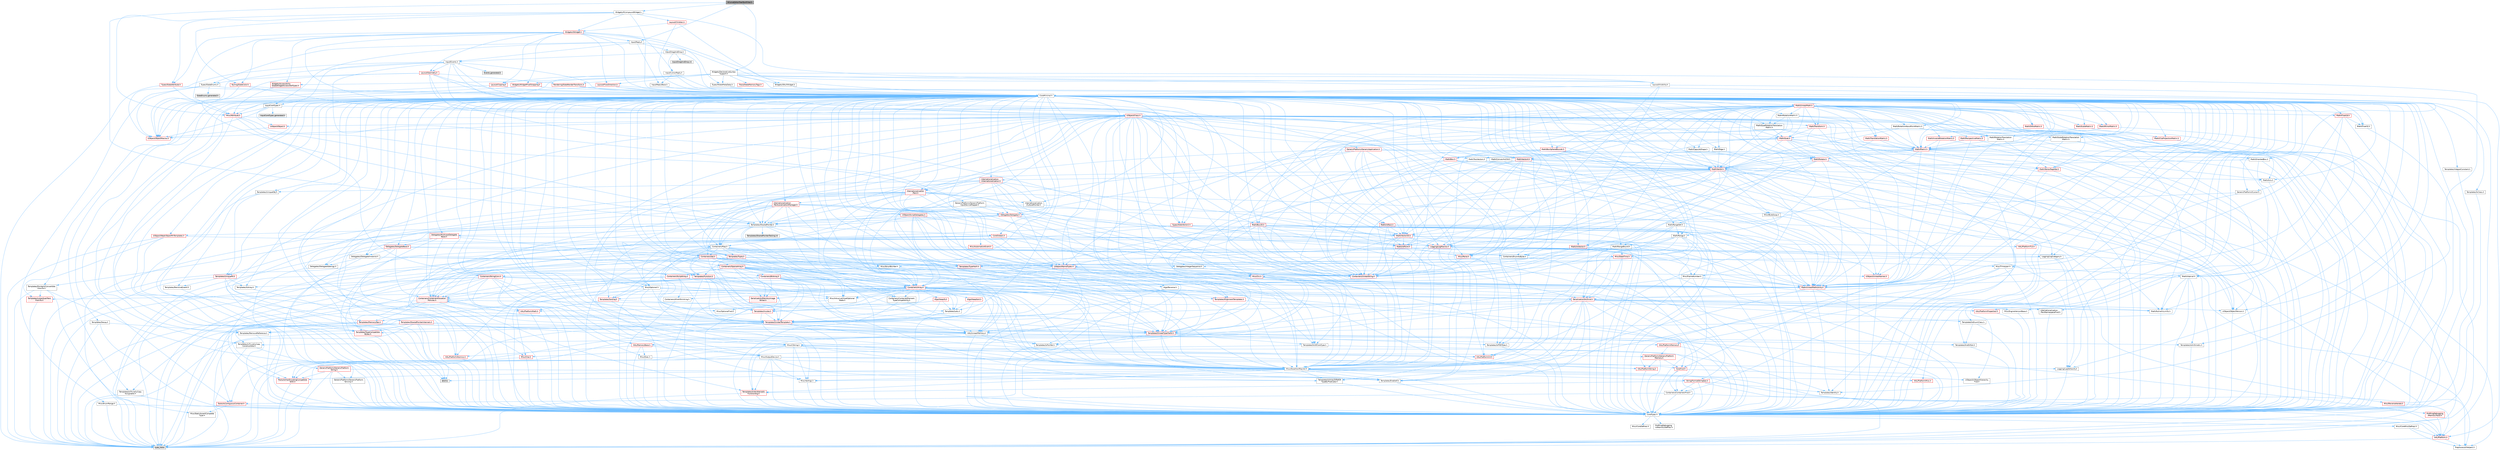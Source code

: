 digraph "SCurveEditorTreeTextFilter.h"
{
 // INTERACTIVE_SVG=YES
 // LATEX_PDF_SIZE
  bgcolor="transparent";
  edge [fontname=Helvetica,fontsize=10,labelfontname=Helvetica,labelfontsize=10];
  node [fontname=Helvetica,fontsize=10,shape=box,height=0.2,width=0.4];
  Node1 [id="Node000001",label="SCurveEditorTreeTextFilter.h",height=0.2,width=0.4,color="gray40", fillcolor="grey60", style="filled", fontcolor="black",tooltip=" "];
  Node1 -> Node2 [id="edge1_Node000001_Node000002",color="steelblue1",style="solid",tooltip=" "];
  Node2 [id="Node000002",label="Input/Reply.h",height=0.2,width=0.4,color="grey40", fillcolor="white", style="filled",URL="$dd/dc7/Reply_8h.html",tooltip=" "];
  Node2 -> Node3 [id="edge2_Node000002_Node000003",color="steelblue1",style="solid",tooltip=" "];
  Node3 [id="Node000003",label="CoreMinimal.h",height=0.2,width=0.4,color="grey40", fillcolor="white", style="filled",URL="$d7/d67/CoreMinimal_8h.html",tooltip=" "];
  Node3 -> Node4 [id="edge3_Node000003_Node000004",color="steelblue1",style="solid",tooltip=" "];
  Node4 [id="Node000004",label="CoreTypes.h",height=0.2,width=0.4,color="grey40", fillcolor="white", style="filled",URL="$dc/dec/CoreTypes_8h.html",tooltip=" "];
  Node4 -> Node5 [id="edge4_Node000004_Node000005",color="steelblue1",style="solid",tooltip=" "];
  Node5 [id="Node000005",label="HAL/Platform.h",height=0.2,width=0.4,color="red", fillcolor="#FFF0F0", style="filled",URL="$d9/dd0/Platform_8h.html",tooltip=" "];
  Node5 -> Node8 [id="edge5_Node000005_Node000008",color="steelblue1",style="solid",tooltip=" "];
  Node8 [id="Node000008",label="type_traits",height=0.2,width=0.4,color="grey60", fillcolor="#E0E0E0", style="filled",tooltip=" "];
  Node5 -> Node9 [id="edge6_Node000005_Node000009",color="steelblue1",style="solid",tooltip=" "];
  Node9 [id="Node000009",label="PreprocessorHelpers.h",height=0.2,width=0.4,color="grey40", fillcolor="white", style="filled",URL="$db/ddb/PreprocessorHelpers_8h.html",tooltip=" "];
  Node4 -> Node15 [id="edge7_Node000004_Node000015",color="steelblue1",style="solid",tooltip=" "];
  Node15 [id="Node000015",label="ProfilingDebugging\l/UMemoryDefines.h",height=0.2,width=0.4,color="grey40", fillcolor="white", style="filled",URL="$d2/da2/UMemoryDefines_8h.html",tooltip=" "];
  Node4 -> Node16 [id="edge8_Node000004_Node000016",color="steelblue1",style="solid",tooltip=" "];
  Node16 [id="Node000016",label="Misc/CoreMiscDefines.h",height=0.2,width=0.4,color="grey40", fillcolor="white", style="filled",URL="$da/d38/CoreMiscDefines_8h.html",tooltip=" "];
  Node16 -> Node5 [id="edge9_Node000016_Node000005",color="steelblue1",style="solid",tooltip=" "];
  Node16 -> Node9 [id="edge10_Node000016_Node000009",color="steelblue1",style="solid",tooltip=" "];
  Node4 -> Node17 [id="edge11_Node000004_Node000017",color="steelblue1",style="solid",tooltip=" "];
  Node17 [id="Node000017",label="Misc/CoreDefines.h",height=0.2,width=0.4,color="grey40", fillcolor="white", style="filled",URL="$d3/dd2/CoreDefines_8h.html",tooltip=" "];
  Node3 -> Node18 [id="edge12_Node000003_Node000018",color="steelblue1",style="solid",tooltip=" "];
  Node18 [id="Node000018",label="CoreFwd.h",height=0.2,width=0.4,color="red", fillcolor="#FFF0F0", style="filled",URL="$d1/d1e/CoreFwd_8h.html",tooltip=" "];
  Node18 -> Node4 [id="edge13_Node000018_Node000004",color="steelblue1",style="solid",tooltip=" "];
  Node18 -> Node19 [id="edge14_Node000018_Node000019",color="steelblue1",style="solid",tooltip=" "];
  Node19 [id="Node000019",label="Containers/ContainersFwd.h",height=0.2,width=0.4,color="grey40", fillcolor="white", style="filled",URL="$d4/d0a/ContainersFwd_8h.html",tooltip=" "];
  Node19 -> Node5 [id="edge15_Node000019_Node000005",color="steelblue1",style="solid",tooltip=" "];
  Node19 -> Node4 [id="edge16_Node000019_Node000004",color="steelblue1",style="solid",tooltip=" "];
  Node19 -> Node20 [id="edge17_Node000019_Node000020",color="steelblue1",style="solid",tooltip=" "];
  Node20 [id="Node000020",label="Traits/IsContiguousContainer.h",height=0.2,width=0.4,color="red", fillcolor="#FFF0F0", style="filled",URL="$d5/d3c/IsContiguousContainer_8h.html",tooltip=" "];
  Node20 -> Node4 [id="edge18_Node000020_Node000004",color="steelblue1",style="solid",tooltip=" "];
  Node20 -> Node21 [id="edge19_Node000020_Node000021",color="steelblue1",style="solid",tooltip=" "];
  Node21 [id="Node000021",label="Misc/StaticAssertComplete\lType.h",height=0.2,width=0.4,color="grey40", fillcolor="white", style="filled",URL="$d5/d4e/StaticAssertCompleteType_8h.html",tooltip=" "];
  Node18 -> Node24 [id="edge20_Node000018_Node000024",color="steelblue1",style="solid",tooltip=" "];
  Node24 [id="Node000024",label="UObject/UObjectHierarchy\lFwd.h",height=0.2,width=0.4,color="grey40", fillcolor="white", style="filled",URL="$d3/d13/UObjectHierarchyFwd_8h.html",tooltip=" "];
  Node3 -> Node24 [id="edge21_Node000003_Node000024",color="steelblue1",style="solid",tooltip=" "];
  Node3 -> Node19 [id="edge22_Node000003_Node000019",color="steelblue1",style="solid",tooltip=" "];
  Node3 -> Node25 [id="edge23_Node000003_Node000025",color="steelblue1",style="solid",tooltip=" "];
  Node25 [id="Node000025",label="Misc/VarArgs.h",height=0.2,width=0.4,color="grey40", fillcolor="white", style="filled",URL="$d5/d6f/VarArgs_8h.html",tooltip=" "];
  Node25 -> Node4 [id="edge24_Node000025_Node000004",color="steelblue1",style="solid",tooltip=" "];
  Node3 -> Node26 [id="edge25_Node000003_Node000026",color="steelblue1",style="solid",tooltip=" "];
  Node26 [id="Node000026",label="Logging/LogVerbosity.h",height=0.2,width=0.4,color="grey40", fillcolor="white", style="filled",URL="$d2/d8f/LogVerbosity_8h.html",tooltip=" "];
  Node26 -> Node4 [id="edge26_Node000026_Node000004",color="steelblue1",style="solid",tooltip=" "];
  Node3 -> Node27 [id="edge27_Node000003_Node000027",color="steelblue1",style="solid",tooltip=" "];
  Node27 [id="Node000027",label="Misc/OutputDevice.h",height=0.2,width=0.4,color="grey40", fillcolor="white", style="filled",URL="$d7/d32/OutputDevice_8h.html",tooltip=" "];
  Node27 -> Node18 [id="edge28_Node000027_Node000018",color="steelblue1",style="solid",tooltip=" "];
  Node27 -> Node4 [id="edge29_Node000027_Node000004",color="steelblue1",style="solid",tooltip=" "];
  Node27 -> Node26 [id="edge30_Node000027_Node000026",color="steelblue1",style="solid",tooltip=" "];
  Node27 -> Node25 [id="edge31_Node000027_Node000025",color="steelblue1",style="solid",tooltip=" "];
  Node27 -> Node28 [id="edge32_Node000027_Node000028",color="steelblue1",style="solid",tooltip=" "];
  Node28 [id="Node000028",label="Templates/IsArrayOrRefOf\lTypeByPredicate.h",height=0.2,width=0.4,color="grey40", fillcolor="white", style="filled",URL="$d6/da1/IsArrayOrRefOfTypeByPredicate_8h.html",tooltip=" "];
  Node28 -> Node4 [id="edge33_Node000028_Node000004",color="steelblue1",style="solid",tooltip=" "];
  Node27 -> Node29 [id="edge34_Node000027_Node000029",color="steelblue1",style="solid",tooltip=" "];
  Node29 [id="Node000029",label="Templates/IsValidVariadic\lFunctionArg.h",height=0.2,width=0.4,color="red", fillcolor="#FFF0F0", style="filled",URL="$d0/dc8/IsValidVariadicFunctionArg_8h.html",tooltip=" "];
  Node29 -> Node4 [id="edge35_Node000029_Node000004",color="steelblue1",style="solid",tooltip=" "];
  Node29 -> Node8 [id="edge36_Node000029_Node000008",color="steelblue1",style="solid",tooltip=" "];
  Node27 -> Node31 [id="edge37_Node000027_Node000031",color="steelblue1",style="solid",tooltip=" "];
  Node31 [id="Node000031",label="Traits/IsCharEncodingCompatible\lWith.h",height=0.2,width=0.4,color="red", fillcolor="#FFF0F0", style="filled",URL="$df/dd1/IsCharEncodingCompatibleWith_8h.html",tooltip=" "];
  Node31 -> Node8 [id="edge38_Node000031_Node000008",color="steelblue1",style="solid",tooltip=" "];
  Node3 -> Node33 [id="edge39_Node000003_Node000033",color="steelblue1",style="solid",tooltip=" "];
  Node33 [id="Node000033",label="HAL/PlatformCrt.h",height=0.2,width=0.4,color="red", fillcolor="#FFF0F0", style="filled",URL="$d8/d75/PlatformCrt_8h.html",tooltip=" "];
  Node3 -> Node43 [id="edge40_Node000003_Node000043",color="steelblue1",style="solid",tooltip=" "];
  Node43 [id="Node000043",label="HAL/PlatformMisc.h",height=0.2,width=0.4,color="red", fillcolor="#FFF0F0", style="filled",URL="$d0/df5/PlatformMisc_8h.html",tooltip=" "];
  Node43 -> Node4 [id="edge41_Node000043_Node000004",color="steelblue1",style="solid",tooltip=" "];
  Node3 -> Node62 [id="edge42_Node000003_Node000062",color="steelblue1",style="solid",tooltip=" "];
  Node62 [id="Node000062",label="Misc/AssertionMacros.h",height=0.2,width=0.4,color="grey40", fillcolor="white", style="filled",URL="$d0/dfa/AssertionMacros_8h.html",tooltip=" "];
  Node62 -> Node4 [id="edge43_Node000062_Node000004",color="steelblue1",style="solid",tooltip=" "];
  Node62 -> Node5 [id="edge44_Node000062_Node000005",color="steelblue1",style="solid",tooltip=" "];
  Node62 -> Node43 [id="edge45_Node000062_Node000043",color="steelblue1",style="solid",tooltip=" "];
  Node62 -> Node9 [id="edge46_Node000062_Node000009",color="steelblue1",style="solid",tooltip=" "];
  Node62 -> Node63 [id="edge47_Node000062_Node000063",color="steelblue1",style="solid",tooltip=" "];
  Node63 [id="Node000063",label="Templates/EnableIf.h",height=0.2,width=0.4,color="grey40", fillcolor="white", style="filled",URL="$d7/d60/EnableIf_8h.html",tooltip=" "];
  Node63 -> Node4 [id="edge48_Node000063_Node000004",color="steelblue1",style="solid",tooltip=" "];
  Node62 -> Node28 [id="edge49_Node000062_Node000028",color="steelblue1",style="solid",tooltip=" "];
  Node62 -> Node29 [id="edge50_Node000062_Node000029",color="steelblue1",style="solid",tooltip=" "];
  Node62 -> Node31 [id="edge51_Node000062_Node000031",color="steelblue1",style="solid",tooltip=" "];
  Node62 -> Node25 [id="edge52_Node000062_Node000025",color="steelblue1",style="solid",tooltip=" "];
  Node62 -> Node64 [id="edge53_Node000062_Node000064",color="steelblue1",style="solid",tooltip=" "];
  Node64 [id="Node000064",label="String/FormatStringSan.h",height=0.2,width=0.4,color="red", fillcolor="#FFF0F0", style="filled",URL="$d3/d8b/FormatStringSan_8h.html",tooltip=" "];
  Node64 -> Node8 [id="edge54_Node000064_Node000008",color="steelblue1",style="solid",tooltip=" "];
  Node64 -> Node4 [id="edge55_Node000064_Node000004",color="steelblue1",style="solid",tooltip=" "];
  Node64 -> Node66 [id="edge56_Node000064_Node000066",color="steelblue1",style="solid",tooltip=" "];
  Node66 [id="Node000066",label="Templates/Identity.h",height=0.2,width=0.4,color="grey40", fillcolor="white", style="filled",URL="$d0/dd5/Identity_8h.html",tooltip=" "];
  Node64 -> Node29 [id="edge57_Node000064_Node000029",color="steelblue1",style="solid",tooltip=" "];
  Node64 -> Node19 [id="edge58_Node000064_Node000019",color="steelblue1",style="solid",tooltip=" "];
  Node62 -> Node70 [id="edge59_Node000062_Node000070",color="steelblue1",style="solid",tooltip=" "];
  Node70 [id="Node000070",label="atomic",height=0.2,width=0.4,color="grey60", fillcolor="#E0E0E0", style="filled",tooltip=" "];
  Node3 -> Node71 [id="edge60_Node000003_Node000071",color="steelblue1",style="solid",tooltip=" "];
  Node71 [id="Node000071",label="Templates/IsPointer.h",height=0.2,width=0.4,color="grey40", fillcolor="white", style="filled",URL="$d7/d05/IsPointer_8h.html",tooltip=" "];
  Node71 -> Node4 [id="edge61_Node000071_Node000004",color="steelblue1",style="solid",tooltip=" "];
  Node3 -> Node72 [id="edge62_Node000003_Node000072",color="steelblue1",style="solid",tooltip=" "];
  Node72 [id="Node000072",label="HAL/PlatformMemory.h",height=0.2,width=0.4,color="red", fillcolor="#FFF0F0", style="filled",URL="$de/d68/PlatformMemory_8h.html",tooltip=" "];
  Node72 -> Node4 [id="edge63_Node000072_Node000004",color="steelblue1",style="solid",tooltip=" "];
  Node72 -> Node73 [id="edge64_Node000072_Node000073",color="steelblue1",style="solid",tooltip=" "];
  Node73 [id="Node000073",label="GenericPlatform/GenericPlatform\lMemory.h",height=0.2,width=0.4,color="red", fillcolor="#FFF0F0", style="filled",URL="$dd/d22/GenericPlatformMemory_8h.html",tooltip=" "];
  Node73 -> Node18 [id="edge65_Node000073_Node000018",color="steelblue1",style="solid",tooltip=" "];
  Node73 -> Node4 [id="edge66_Node000073_Node000004",color="steelblue1",style="solid",tooltip=" "];
  Node73 -> Node74 [id="edge67_Node000073_Node000074",color="steelblue1",style="solid",tooltip=" "];
  Node74 [id="Node000074",label="HAL/PlatformString.h",height=0.2,width=0.4,color="red", fillcolor="#FFF0F0", style="filled",URL="$db/db5/PlatformString_8h.html",tooltip=" "];
  Node74 -> Node4 [id="edge68_Node000074_Node000004",color="steelblue1",style="solid",tooltip=" "];
  Node3 -> Node55 [id="edge69_Node000003_Node000055",color="steelblue1",style="solid",tooltip=" "];
  Node55 [id="Node000055",label="HAL/PlatformAtomics.h",height=0.2,width=0.4,color="red", fillcolor="#FFF0F0", style="filled",URL="$d3/d36/PlatformAtomics_8h.html",tooltip=" "];
  Node55 -> Node4 [id="edge70_Node000055_Node000004",color="steelblue1",style="solid",tooltip=" "];
  Node3 -> Node77 [id="edge71_Node000003_Node000077",color="steelblue1",style="solid",tooltip=" "];
  Node77 [id="Node000077",label="Misc/Exec.h",height=0.2,width=0.4,color="grey40", fillcolor="white", style="filled",URL="$de/ddb/Exec_8h.html",tooltip=" "];
  Node77 -> Node4 [id="edge72_Node000077_Node000004",color="steelblue1",style="solid",tooltip=" "];
  Node77 -> Node62 [id="edge73_Node000077_Node000062",color="steelblue1",style="solid",tooltip=" "];
  Node3 -> Node78 [id="edge74_Node000003_Node000078",color="steelblue1",style="solid",tooltip=" "];
  Node78 [id="Node000078",label="HAL/MemoryBase.h",height=0.2,width=0.4,color="red", fillcolor="#FFF0F0", style="filled",URL="$d6/d9f/MemoryBase_8h.html",tooltip=" "];
  Node78 -> Node4 [id="edge75_Node000078_Node000004",color="steelblue1",style="solid",tooltip=" "];
  Node78 -> Node55 [id="edge76_Node000078_Node000055",color="steelblue1",style="solid",tooltip=" "];
  Node78 -> Node33 [id="edge77_Node000078_Node000033",color="steelblue1",style="solid",tooltip=" "];
  Node78 -> Node77 [id="edge78_Node000078_Node000077",color="steelblue1",style="solid",tooltip=" "];
  Node78 -> Node27 [id="edge79_Node000078_Node000027",color="steelblue1",style="solid",tooltip=" "];
  Node3 -> Node88 [id="edge80_Node000003_Node000088",color="steelblue1",style="solid",tooltip=" "];
  Node88 [id="Node000088",label="HAL/UnrealMemory.h",height=0.2,width=0.4,color="grey40", fillcolor="white", style="filled",URL="$d9/d96/UnrealMemory_8h.html",tooltip=" "];
  Node88 -> Node4 [id="edge81_Node000088_Node000004",color="steelblue1",style="solid",tooltip=" "];
  Node88 -> Node73 [id="edge82_Node000088_Node000073",color="steelblue1",style="solid",tooltip=" "];
  Node88 -> Node78 [id="edge83_Node000088_Node000078",color="steelblue1",style="solid",tooltip=" "];
  Node88 -> Node72 [id="edge84_Node000088_Node000072",color="steelblue1",style="solid",tooltip=" "];
  Node88 -> Node89 [id="edge85_Node000088_Node000089",color="steelblue1",style="solid",tooltip=" "];
  Node89 [id="Node000089",label="ProfilingDebugging\l/MemoryTrace.h",height=0.2,width=0.4,color="red", fillcolor="#FFF0F0", style="filled",URL="$da/dd7/MemoryTrace_8h.html",tooltip=" "];
  Node89 -> Node5 [id="edge86_Node000089_Node000005",color="steelblue1",style="solid",tooltip=" "];
  Node88 -> Node71 [id="edge87_Node000088_Node000071",color="steelblue1",style="solid",tooltip=" "];
  Node3 -> Node90 [id="edge88_Node000003_Node000090",color="steelblue1",style="solid",tooltip=" "];
  Node90 [id="Node000090",label="Templates/IsArithmetic.h",height=0.2,width=0.4,color="grey40", fillcolor="white", style="filled",URL="$d2/d5d/IsArithmetic_8h.html",tooltip=" "];
  Node90 -> Node4 [id="edge89_Node000090_Node000004",color="steelblue1",style="solid",tooltip=" "];
  Node3 -> Node84 [id="edge90_Node000003_Node000084",color="steelblue1",style="solid",tooltip=" "];
  Node84 [id="Node000084",label="Templates/AndOrNot.h",height=0.2,width=0.4,color="grey40", fillcolor="white", style="filled",URL="$db/d0a/AndOrNot_8h.html",tooltip=" "];
  Node84 -> Node4 [id="edge91_Node000084_Node000004",color="steelblue1",style="solid",tooltip=" "];
  Node3 -> Node91 [id="edge92_Node000003_Node000091",color="steelblue1",style="solid",tooltip=" "];
  Node91 [id="Node000091",label="Templates/IsPODType.h",height=0.2,width=0.4,color="grey40", fillcolor="white", style="filled",URL="$d7/db1/IsPODType_8h.html",tooltip=" "];
  Node91 -> Node4 [id="edge93_Node000091_Node000004",color="steelblue1",style="solid",tooltip=" "];
  Node3 -> Node92 [id="edge94_Node000003_Node000092",color="steelblue1",style="solid",tooltip=" "];
  Node92 [id="Node000092",label="Templates/IsUECoreType.h",height=0.2,width=0.4,color="grey40", fillcolor="white", style="filled",URL="$d1/db8/IsUECoreType_8h.html",tooltip=" "];
  Node92 -> Node4 [id="edge95_Node000092_Node000004",color="steelblue1",style="solid",tooltip=" "];
  Node92 -> Node8 [id="edge96_Node000092_Node000008",color="steelblue1",style="solid",tooltip=" "];
  Node3 -> Node85 [id="edge97_Node000003_Node000085",color="steelblue1",style="solid",tooltip=" "];
  Node85 [id="Node000085",label="Templates/IsTriviallyCopy\lConstructible.h",height=0.2,width=0.4,color="grey40", fillcolor="white", style="filled",URL="$d3/d78/IsTriviallyCopyConstructible_8h.html",tooltip=" "];
  Node85 -> Node4 [id="edge98_Node000085_Node000004",color="steelblue1",style="solid",tooltip=" "];
  Node85 -> Node8 [id="edge99_Node000085_Node000008",color="steelblue1",style="solid",tooltip=" "];
  Node3 -> Node93 [id="edge100_Node000003_Node000093",color="steelblue1",style="solid",tooltip=" "];
  Node93 [id="Node000093",label="Templates/UnrealTypeTraits.h",height=0.2,width=0.4,color="red", fillcolor="#FFF0F0", style="filled",URL="$d2/d2d/UnrealTypeTraits_8h.html",tooltip=" "];
  Node93 -> Node4 [id="edge101_Node000093_Node000004",color="steelblue1",style="solid",tooltip=" "];
  Node93 -> Node71 [id="edge102_Node000093_Node000071",color="steelblue1",style="solid",tooltip=" "];
  Node93 -> Node62 [id="edge103_Node000093_Node000062",color="steelblue1",style="solid",tooltip=" "];
  Node93 -> Node84 [id="edge104_Node000093_Node000084",color="steelblue1",style="solid",tooltip=" "];
  Node93 -> Node63 [id="edge105_Node000093_Node000063",color="steelblue1",style="solid",tooltip=" "];
  Node93 -> Node90 [id="edge106_Node000093_Node000090",color="steelblue1",style="solid",tooltip=" "];
  Node93 -> Node91 [id="edge107_Node000093_Node000091",color="steelblue1",style="solid",tooltip=" "];
  Node93 -> Node92 [id="edge108_Node000093_Node000092",color="steelblue1",style="solid",tooltip=" "];
  Node93 -> Node85 [id="edge109_Node000093_Node000085",color="steelblue1",style="solid",tooltip=" "];
  Node3 -> Node63 [id="edge110_Node000003_Node000063",color="steelblue1",style="solid",tooltip=" "];
  Node3 -> Node95 [id="edge111_Node000003_Node000095",color="steelblue1",style="solid",tooltip=" "];
  Node95 [id="Node000095",label="Templates/RemoveReference.h",height=0.2,width=0.4,color="grey40", fillcolor="white", style="filled",URL="$da/dbe/RemoveReference_8h.html",tooltip=" "];
  Node95 -> Node4 [id="edge112_Node000095_Node000004",color="steelblue1",style="solid",tooltip=" "];
  Node3 -> Node96 [id="edge113_Node000003_Node000096",color="steelblue1",style="solid",tooltip=" "];
  Node96 [id="Node000096",label="Templates/IntegralConstant.h",height=0.2,width=0.4,color="grey40", fillcolor="white", style="filled",URL="$db/d1b/IntegralConstant_8h.html",tooltip=" "];
  Node96 -> Node4 [id="edge114_Node000096_Node000004",color="steelblue1",style="solid",tooltip=" "];
  Node3 -> Node97 [id="edge115_Node000003_Node000097",color="steelblue1",style="solid",tooltip=" "];
  Node97 [id="Node000097",label="Templates/IsClass.h",height=0.2,width=0.4,color="grey40", fillcolor="white", style="filled",URL="$db/dcb/IsClass_8h.html",tooltip=" "];
  Node97 -> Node4 [id="edge116_Node000097_Node000004",color="steelblue1",style="solid",tooltip=" "];
  Node3 -> Node98 [id="edge117_Node000003_Node000098",color="steelblue1",style="solid",tooltip=" "];
  Node98 [id="Node000098",label="Templates/TypeCompatible\lBytes.h",height=0.2,width=0.4,color="red", fillcolor="#FFF0F0", style="filled",URL="$df/d0a/TypeCompatibleBytes_8h.html",tooltip=" "];
  Node98 -> Node4 [id="edge118_Node000098_Node000004",color="steelblue1",style="solid",tooltip=" "];
  Node98 -> Node8 [id="edge119_Node000098_Node000008",color="steelblue1",style="solid",tooltip=" "];
  Node3 -> Node20 [id="edge120_Node000003_Node000020",color="steelblue1",style="solid",tooltip=" "];
  Node3 -> Node99 [id="edge121_Node000003_Node000099",color="steelblue1",style="solid",tooltip=" "];
  Node99 [id="Node000099",label="Templates/UnrealTemplate.h",height=0.2,width=0.4,color="red", fillcolor="#FFF0F0", style="filled",URL="$d4/d24/UnrealTemplate_8h.html",tooltip=" "];
  Node99 -> Node4 [id="edge122_Node000099_Node000004",color="steelblue1",style="solid",tooltip=" "];
  Node99 -> Node71 [id="edge123_Node000099_Node000071",color="steelblue1",style="solid",tooltip=" "];
  Node99 -> Node88 [id="edge124_Node000099_Node000088",color="steelblue1",style="solid",tooltip=" "];
  Node99 -> Node93 [id="edge125_Node000099_Node000093",color="steelblue1",style="solid",tooltip=" "];
  Node99 -> Node95 [id="edge126_Node000099_Node000095",color="steelblue1",style="solid",tooltip=" "];
  Node99 -> Node98 [id="edge127_Node000099_Node000098",color="steelblue1",style="solid",tooltip=" "];
  Node99 -> Node66 [id="edge128_Node000099_Node000066",color="steelblue1",style="solid",tooltip=" "];
  Node99 -> Node20 [id="edge129_Node000099_Node000020",color="steelblue1",style="solid",tooltip=" "];
  Node99 -> Node8 [id="edge130_Node000099_Node000008",color="steelblue1",style="solid",tooltip=" "];
  Node3 -> Node48 [id="edge131_Node000003_Node000048",color="steelblue1",style="solid",tooltip=" "];
  Node48 [id="Node000048",label="Math/NumericLimits.h",height=0.2,width=0.4,color="grey40", fillcolor="white", style="filled",URL="$df/d1b/NumericLimits_8h.html",tooltip=" "];
  Node48 -> Node4 [id="edge132_Node000048_Node000004",color="steelblue1",style="solid",tooltip=" "];
  Node3 -> Node103 [id="edge133_Node000003_Node000103",color="steelblue1",style="solid",tooltip=" "];
  Node103 [id="Node000103",label="HAL/PlatformMath.h",height=0.2,width=0.4,color="red", fillcolor="#FFF0F0", style="filled",URL="$dc/d53/PlatformMath_8h.html",tooltip=" "];
  Node103 -> Node4 [id="edge134_Node000103_Node000004",color="steelblue1",style="solid",tooltip=" "];
  Node3 -> Node86 [id="edge135_Node000003_Node000086",color="steelblue1",style="solid",tooltip=" "];
  Node86 [id="Node000086",label="Templates/IsTriviallyCopy\lAssignable.h",height=0.2,width=0.4,color="grey40", fillcolor="white", style="filled",URL="$d2/df2/IsTriviallyCopyAssignable_8h.html",tooltip=" "];
  Node86 -> Node4 [id="edge136_Node000086_Node000004",color="steelblue1",style="solid",tooltip=" "];
  Node86 -> Node8 [id="edge137_Node000086_Node000008",color="steelblue1",style="solid",tooltip=" "];
  Node3 -> Node111 [id="edge138_Node000003_Node000111",color="steelblue1",style="solid",tooltip=" "];
  Node111 [id="Node000111",label="Templates/MemoryOps.h",height=0.2,width=0.4,color="red", fillcolor="#FFF0F0", style="filled",URL="$db/dea/MemoryOps_8h.html",tooltip=" "];
  Node111 -> Node4 [id="edge139_Node000111_Node000004",color="steelblue1",style="solid",tooltip=" "];
  Node111 -> Node88 [id="edge140_Node000111_Node000088",color="steelblue1",style="solid",tooltip=" "];
  Node111 -> Node86 [id="edge141_Node000111_Node000086",color="steelblue1",style="solid",tooltip=" "];
  Node111 -> Node85 [id="edge142_Node000111_Node000085",color="steelblue1",style="solid",tooltip=" "];
  Node111 -> Node93 [id="edge143_Node000111_Node000093",color="steelblue1",style="solid",tooltip=" "];
  Node111 -> Node8 [id="edge144_Node000111_Node000008",color="steelblue1",style="solid",tooltip=" "];
  Node3 -> Node112 [id="edge145_Node000003_Node000112",color="steelblue1",style="solid",tooltip=" "];
  Node112 [id="Node000112",label="Containers/ContainerAllocation\lPolicies.h",height=0.2,width=0.4,color="red", fillcolor="#FFF0F0", style="filled",URL="$d7/dff/ContainerAllocationPolicies_8h.html",tooltip=" "];
  Node112 -> Node4 [id="edge146_Node000112_Node000004",color="steelblue1",style="solid",tooltip=" "];
  Node112 -> Node112 [id="edge147_Node000112_Node000112",color="steelblue1",style="solid",tooltip=" "];
  Node112 -> Node103 [id="edge148_Node000112_Node000103",color="steelblue1",style="solid",tooltip=" "];
  Node112 -> Node88 [id="edge149_Node000112_Node000088",color="steelblue1",style="solid",tooltip=" "];
  Node112 -> Node48 [id="edge150_Node000112_Node000048",color="steelblue1",style="solid",tooltip=" "];
  Node112 -> Node62 [id="edge151_Node000112_Node000062",color="steelblue1",style="solid",tooltip=" "];
  Node112 -> Node111 [id="edge152_Node000112_Node000111",color="steelblue1",style="solid",tooltip=" "];
  Node112 -> Node98 [id="edge153_Node000112_Node000098",color="steelblue1",style="solid",tooltip=" "];
  Node112 -> Node8 [id="edge154_Node000112_Node000008",color="steelblue1",style="solid",tooltip=" "];
  Node3 -> Node115 [id="edge155_Node000003_Node000115",color="steelblue1",style="solid",tooltip=" "];
  Node115 [id="Node000115",label="Templates/IsEnumClass.h",height=0.2,width=0.4,color="grey40", fillcolor="white", style="filled",URL="$d7/d15/IsEnumClass_8h.html",tooltip=" "];
  Node115 -> Node4 [id="edge156_Node000115_Node000004",color="steelblue1",style="solid",tooltip=" "];
  Node115 -> Node84 [id="edge157_Node000115_Node000084",color="steelblue1",style="solid",tooltip=" "];
  Node3 -> Node116 [id="edge158_Node000003_Node000116",color="steelblue1",style="solid",tooltip=" "];
  Node116 [id="Node000116",label="HAL/PlatformProperties.h",height=0.2,width=0.4,color="red", fillcolor="#FFF0F0", style="filled",URL="$d9/db0/PlatformProperties_8h.html",tooltip=" "];
  Node116 -> Node4 [id="edge159_Node000116_Node000004",color="steelblue1",style="solid",tooltip=" "];
  Node3 -> Node119 [id="edge160_Node000003_Node000119",color="steelblue1",style="solid",tooltip=" "];
  Node119 [id="Node000119",label="Misc/EngineVersionBase.h",height=0.2,width=0.4,color="grey40", fillcolor="white", style="filled",URL="$d5/d2b/EngineVersionBase_8h.html",tooltip=" "];
  Node119 -> Node4 [id="edge161_Node000119_Node000004",color="steelblue1",style="solid",tooltip=" "];
  Node3 -> Node120 [id="edge162_Node000003_Node000120",color="steelblue1",style="solid",tooltip=" "];
  Node120 [id="Node000120",label="Internationalization\l/TextNamespaceFwd.h",height=0.2,width=0.4,color="grey40", fillcolor="white", style="filled",URL="$d8/d97/TextNamespaceFwd_8h.html",tooltip=" "];
  Node120 -> Node4 [id="edge163_Node000120_Node000004",color="steelblue1",style="solid",tooltip=" "];
  Node3 -> Node121 [id="edge164_Node000003_Node000121",color="steelblue1",style="solid",tooltip=" "];
  Node121 [id="Node000121",label="Serialization/Archive.h",height=0.2,width=0.4,color="red", fillcolor="#FFF0F0", style="filled",URL="$d7/d3b/Archive_8h.html",tooltip=" "];
  Node121 -> Node18 [id="edge165_Node000121_Node000018",color="steelblue1",style="solid",tooltip=" "];
  Node121 -> Node4 [id="edge166_Node000121_Node000004",color="steelblue1",style="solid",tooltip=" "];
  Node121 -> Node116 [id="edge167_Node000121_Node000116",color="steelblue1",style="solid",tooltip=" "];
  Node121 -> Node120 [id="edge168_Node000121_Node000120",color="steelblue1",style="solid",tooltip=" "];
  Node121 -> Node62 [id="edge169_Node000121_Node000062",color="steelblue1",style="solid",tooltip=" "];
  Node121 -> Node119 [id="edge170_Node000121_Node000119",color="steelblue1",style="solid",tooltip=" "];
  Node121 -> Node25 [id="edge171_Node000121_Node000025",color="steelblue1",style="solid",tooltip=" "];
  Node121 -> Node63 [id="edge172_Node000121_Node000063",color="steelblue1",style="solid",tooltip=" "];
  Node121 -> Node28 [id="edge173_Node000121_Node000028",color="steelblue1",style="solid",tooltip=" "];
  Node121 -> Node115 [id="edge174_Node000121_Node000115",color="steelblue1",style="solid",tooltip=" "];
  Node121 -> Node29 [id="edge175_Node000121_Node000029",color="steelblue1",style="solid",tooltip=" "];
  Node121 -> Node99 [id="edge176_Node000121_Node000099",color="steelblue1",style="solid",tooltip=" "];
  Node121 -> Node31 [id="edge177_Node000121_Node000031",color="steelblue1",style="solid",tooltip=" "];
  Node121 -> Node124 [id="edge178_Node000121_Node000124",color="steelblue1",style="solid",tooltip=" "];
  Node124 [id="Node000124",label="UObject/ObjectVersion.h",height=0.2,width=0.4,color="grey40", fillcolor="white", style="filled",URL="$da/d63/ObjectVersion_8h.html",tooltip=" "];
  Node124 -> Node4 [id="edge179_Node000124_Node000004",color="steelblue1",style="solid",tooltip=" "];
  Node3 -> Node125 [id="edge180_Node000003_Node000125",color="steelblue1",style="solid",tooltip=" "];
  Node125 [id="Node000125",label="Templates/Less.h",height=0.2,width=0.4,color="grey40", fillcolor="white", style="filled",URL="$de/dc8/Less_8h.html",tooltip=" "];
  Node125 -> Node4 [id="edge181_Node000125_Node000004",color="steelblue1",style="solid",tooltip=" "];
  Node125 -> Node99 [id="edge182_Node000125_Node000099",color="steelblue1",style="solid",tooltip=" "];
  Node3 -> Node126 [id="edge183_Node000003_Node000126",color="steelblue1",style="solid",tooltip=" "];
  Node126 [id="Node000126",label="Templates/Sorting.h",height=0.2,width=0.4,color="red", fillcolor="#FFF0F0", style="filled",URL="$d3/d9e/Sorting_8h.html",tooltip=" "];
  Node126 -> Node4 [id="edge184_Node000126_Node000004",color="steelblue1",style="solid",tooltip=" "];
  Node126 -> Node103 [id="edge185_Node000126_Node000103",color="steelblue1",style="solid",tooltip=" "];
  Node126 -> Node125 [id="edge186_Node000126_Node000125",color="steelblue1",style="solid",tooltip=" "];
  Node3 -> Node137 [id="edge187_Node000003_Node000137",color="steelblue1",style="solid",tooltip=" "];
  Node137 [id="Node000137",label="Misc/Char.h",height=0.2,width=0.4,color="red", fillcolor="#FFF0F0", style="filled",URL="$d0/d58/Char_8h.html",tooltip=" "];
  Node137 -> Node4 [id="edge188_Node000137_Node000004",color="steelblue1",style="solid",tooltip=" "];
  Node137 -> Node8 [id="edge189_Node000137_Node000008",color="steelblue1",style="solid",tooltip=" "];
  Node3 -> Node140 [id="edge190_Node000003_Node000140",color="steelblue1",style="solid",tooltip=" "];
  Node140 [id="Node000140",label="GenericPlatform/GenericPlatform\lStricmp.h",height=0.2,width=0.4,color="grey40", fillcolor="white", style="filled",URL="$d2/d86/GenericPlatformStricmp_8h.html",tooltip=" "];
  Node140 -> Node4 [id="edge191_Node000140_Node000004",color="steelblue1",style="solid",tooltip=" "];
  Node3 -> Node141 [id="edge192_Node000003_Node000141",color="steelblue1",style="solid",tooltip=" "];
  Node141 [id="Node000141",label="GenericPlatform/GenericPlatform\lString.h",height=0.2,width=0.4,color="red", fillcolor="#FFF0F0", style="filled",URL="$dd/d20/GenericPlatformString_8h.html",tooltip=" "];
  Node141 -> Node4 [id="edge193_Node000141_Node000004",color="steelblue1",style="solid",tooltip=" "];
  Node141 -> Node140 [id="edge194_Node000141_Node000140",color="steelblue1",style="solid",tooltip=" "];
  Node141 -> Node63 [id="edge195_Node000141_Node000063",color="steelblue1",style="solid",tooltip=" "];
  Node141 -> Node31 [id="edge196_Node000141_Node000031",color="steelblue1",style="solid",tooltip=" "];
  Node141 -> Node8 [id="edge197_Node000141_Node000008",color="steelblue1",style="solid",tooltip=" "];
  Node3 -> Node74 [id="edge198_Node000003_Node000074",color="steelblue1",style="solid",tooltip=" "];
  Node3 -> Node144 [id="edge199_Node000003_Node000144",color="steelblue1",style="solid",tooltip=" "];
  Node144 [id="Node000144",label="Misc/CString.h",height=0.2,width=0.4,color="grey40", fillcolor="white", style="filled",URL="$d2/d49/CString_8h.html",tooltip=" "];
  Node144 -> Node4 [id="edge200_Node000144_Node000004",color="steelblue1",style="solid",tooltip=" "];
  Node144 -> Node33 [id="edge201_Node000144_Node000033",color="steelblue1",style="solid",tooltip=" "];
  Node144 -> Node74 [id="edge202_Node000144_Node000074",color="steelblue1",style="solid",tooltip=" "];
  Node144 -> Node62 [id="edge203_Node000144_Node000062",color="steelblue1",style="solid",tooltip=" "];
  Node144 -> Node137 [id="edge204_Node000144_Node000137",color="steelblue1",style="solid",tooltip=" "];
  Node144 -> Node25 [id="edge205_Node000144_Node000025",color="steelblue1",style="solid",tooltip=" "];
  Node144 -> Node28 [id="edge206_Node000144_Node000028",color="steelblue1",style="solid",tooltip=" "];
  Node144 -> Node29 [id="edge207_Node000144_Node000029",color="steelblue1",style="solid",tooltip=" "];
  Node144 -> Node31 [id="edge208_Node000144_Node000031",color="steelblue1",style="solid",tooltip=" "];
  Node3 -> Node145 [id="edge209_Node000003_Node000145",color="steelblue1",style="solid",tooltip=" "];
  Node145 [id="Node000145",label="Misc/Crc.h",height=0.2,width=0.4,color="red", fillcolor="#FFF0F0", style="filled",URL="$d4/dd2/Crc_8h.html",tooltip=" "];
  Node145 -> Node4 [id="edge210_Node000145_Node000004",color="steelblue1",style="solid",tooltip=" "];
  Node145 -> Node74 [id="edge211_Node000145_Node000074",color="steelblue1",style="solid",tooltip=" "];
  Node145 -> Node62 [id="edge212_Node000145_Node000062",color="steelblue1",style="solid",tooltip=" "];
  Node145 -> Node144 [id="edge213_Node000145_Node000144",color="steelblue1",style="solid",tooltip=" "];
  Node145 -> Node137 [id="edge214_Node000145_Node000137",color="steelblue1",style="solid",tooltip=" "];
  Node145 -> Node93 [id="edge215_Node000145_Node000093",color="steelblue1",style="solid",tooltip=" "];
  Node3 -> Node136 [id="edge216_Node000003_Node000136",color="steelblue1",style="solid",tooltip=" "];
  Node136 [id="Node000136",label="Math/UnrealMathUtility.h",height=0.2,width=0.4,color="red", fillcolor="#FFF0F0", style="filled",URL="$db/db8/UnrealMathUtility_8h.html",tooltip=" "];
  Node136 -> Node4 [id="edge217_Node000136_Node000004",color="steelblue1",style="solid",tooltip=" "];
  Node136 -> Node62 [id="edge218_Node000136_Node000062",color="steelblue1",style="solid",tooltip=" "];
  Node136 -> Node103 [id="edge219_Node000136_Node000103",color="steelblue1",style="solid",tooltip=" "];
  Node136 -> Node66 [id="edge220_Node000136_Node000066",color="steelblue1",style="solid",tooltip=" "];
  Node3 -> Node146 [id="edge221_Node000003_Node000146",color="steelblue1",style="solid",tooltip=" "];
  Node146 [id="Node000146",label="Containers/UnrealString.h",height=0.2,width=0.4,color="red", fillcolor="#FFF0F0", style="filled",URL="$d5/dba/UnrealString_8h.html",tooltip=" "];
  Node3 -> Node150 [id="edge222_Node000003_Node000150",color="steelblue1",style="solid",tooltip=" "];
  Node150 [id="Node000150",label="Containers/Array.h",height=0.2,width=0.4,color="red", fillcolor="#FFF0F0", style="filled",URL="$df/dd0/Array_8h.html",tooltip=" "];
  Node150 -> Node4 [id="edge223_Node000150_Node000004",color="steelblue1",style="solid",tooltip=" "];
  Node150 -> Node62 [id="edge224_Node000150_Node000062",color="steelblue1",style="solid",tooltip=" "];
  Node150 -> Node151 [id="edge225_Node000150_Node000151",color="steelblue1",style="solid",tooltip=" "];
  Node151 [id="Node000151",label="Misc/IntrusiveUnsetOptional\lState.h",height=0.2,width=0.4,color="grey40", fillcolor="white", style="filled",URL="$d2/d0a/IntrusiveUnsetOptionalState_8h.html",tooltip=" "];
  Node151 -> Node152 [id="edge226_Node000151_Node000152",color="steelblue1",style="solid",tooltip=" "];
  Node152 [id="Node000152",label="Misc/OptionalFwd.h",height=0.2,width=0.4,color="grey40", fillcolor="white", style="filled",URL="$dc/d50/OptionalFwd_8h.html",tooltip=" "];
  Node150 -> Node153 [id="edge227_Node000150_Node000153",color="steelblue1",style="solid",tooltip=" "];
  Node153 [id="Node000153",label="Misc/ReverseIterate.h",height=0.2,width=0.4,color="red", fillcolor="#FFF0F0", style="filled",URL="$db/de3/ReverseIterate_8h.html",tooltip=" "];
  Node153 -> Node5 [id="edge228_Node000153_Node000005",color="steelblue1",style="solid",tooltip=" "];
  Node150 -> Node88 [id="edge229_Node000150_Node000088",color="steelblue1",style="solid",tooltip=" "];
  Node150 -> Node93 [id="edge230_Node000150_Node000093",color="steelblue1",style="solid",tooltip=" "];
  Node150 -> Node99 [id="edge231_Node000150_Node000099",color="steelblue1",style="solid",tooltip=" "];
  Node150 -> Node155 [id="edge232_Node000150_Node000155",color="steelblue1",style="solid",tooltip=" "];
  Node155 [id="Node000155",label="Containers/AllowShrinking.h",height=0.2,width=0.4,color="grey40", fillcolor="white", style="filled",URL="$d7/d1a/AllowShrinking_8h.html",tooltip=" "];
  Node155 -> Node4 [id="edge233_Node000155_Node000004",color="steelblue1",style="solid",tooltip=" "];
  Node150 -> Node112 [id="edge234_Node000150_Node000112",color="steelblue1",style="solid",tooltip=" "];
  Node150 -> Node156 [id="edge235_Node000150_Node000156",color="steelblue1",style="solid",tooltip=" "];
  Node156 [id="Node000156",label="Containers/ContainerElement\lTypeCompatibility.h",height=0.2,width=0.4,color="grey40", fillcolor="white", style="filled",URL="$df/ddf/ContainerElementTypeCompatibility_8h.html",tooltip=" "];
  Node156 -> Node4 [id="edge236_Node000156_Node000004",color="steelblue1",style="solid",tooltip=" "];
  Node156 -> Node93 [id="edge237_Node000156_Node000093",color="steelblue1",style="solid",tooltip=" "];
  Node150 -> Node121 [id="edge238_Node000150_Node000121",color="steelblue1",style="solid",tooltip=" "];
  Node150 -> Node157 [id="edge239_Node000150_Node000157",color="steelblue1",style="solid",tooltip=" "];
  Node157 [id="Node000157",label="Serialization/MemoryImage\lWriter.h",height=0.2,width=0.4,color="red", fillcolor="#FFF0F0", style="filled",URL="$d0/d08/MemoryImageWriter_8h.html",tooltip=" "];
  Node157 -> Node4 [id="edge240_Node000157_Node000004",color="steelblue1",style="solid",tooltip=" "];
  Node150 -> Node166 [id="edge241_Node000150_Node000166",color="steelblue1",style="solid",tooltip=" "];
  Node166 [id="Node000166",label="Algo/Heapify.h",height=0.2,width=0.4,color="red", fillcolor="#FFF0F0", style="filled",URL="$d0/d2a/Heapify_8h.html",tooltip=" "];
  Node166 -> Node129 [id="edge242_Node000166_Node000129",color="steelblue1",style="solid",tooltip=" "];
  Node129 [id="Node000129",label="Templates/Invoke.h",height=0.2,width=0.4,color="red", fillcolor="#FFF0F0", style="filled",URL="$d7/deb/Invoke_8h.html",tooltip=" "];
  Node129 -> Node4 [id="edge243_Node000129_Node000004",color="steelblue1",style="solid",tooltip=" "];
  Node129 -> Node99 [id="edge244_Node000129_Node000099",color="steelblue1",style="solid",tooltip=" "];
  Node129 -> Node8 [id="edge245_Node000129_Node000008",color="steelblue1",style="solid",tooltip=" "];
  Node166 -> Node125 [id="edge246_Node000166_Node000125",color="steelblue1",style="solid",tooltip=" "];
  Node166 -> Node99 [id="edge247_Node000166_Node000099",color="steelblue1",style="solid",tooltip=" "];
  Node150 -> Node167 [id="edge248_Node000150_Node000167",color="steelblue1",style="solid",tooltip=" "];
  Node167 [id="Node000167",label="Algo/HeapSort.h",height=0.2,width=0.4,color="red", fillcolor="#FFF0F0", style="filled",URL="$d3/d92/HeapSort_8h.html",tooltip=" "];
  Node167 -> Node125 [id="edge249_Node000167_Node000125",color="steelblue1",style="solid",tooltip=" "];
  Node167 -> Node99 [id="edge250_Node000167_Node000099",color="steelblue1",style="solid",tooltip=" "];
  Node150 -> Node129 [id="edge251_Node000150_Node000129",color="steelblue1",style="solid",tooltip=" "];
  Node150 -> Node125 [id="edge252_Node000150_Node000125",color="steelblue1",style="solid",tooltip=" "];
  Node150 -> Node172 [id="edge253_Node000150_Node000172",color="steelblue1",style="solid",tooltip=" "];
  Node172 [id="Node000172",label="Templates/LosesQualifiers\lFromTo.h",height=0.2,width=0.4,color="red", fillcolor="#FFF0F0", style="filled",URL="$d2/db3/LosesQualifiersFromTo_8h.html",tooltip=" "];
  Node172 -> Node8 [id="edge254_Node000172_Node000008",color="steelblue1",style="solid",tooltip=" "];
  Node150 -> Node126 [id="edge255_Node000150_Node000126",color="steelblue1",style="solid",tooltip=" "];
  Node150 -> Node173 [id="edge256_Node000150_Node000173",color="steelblue1",style="solid",tooltip=" "];
  Node173 [id="Node000173",label="Templates/AlignmentTemplates.h",height=0.2,width=0.4,color="red", fillcolor="#FFF0F0", style="filled",URL="$dd/d32/AlignmentTemplates_8h.html",tooltip=" "];
  Node173 -> Node4 [id="edge257_Node000173_Node000004",color="steelblue1",style="solid",tooltip=" "];
  Node173 -> Node71 [id="edge258_Node000173_Node000071",color="steelblue1",style="solid",tooltip=" "];
  Node150 -> Node8 [id="edge259_Node000150_Node000008",color="steelblue1",style="solid",tooltip=" "];
  Node3 -> Node174 [id="edge260_Node000003_Node000174",color="steelblue1",style="solid",tooltip=" "];
  Node174 [id="Node000174",label="Misc/FrameNumber.h",height=0.2,width=0.4,color="grey40", fillcolor="white", style="filled",URL="$dd/dbd/FrameNumber_8h.html",tooltip=" "];
  Node174 -> Node4 [id="edge261_Node000174_Node000004",color="steelblue1",style="solid",tooltip=" "];
  Node174 -> Node48 [id="edge262_Node000174_Node000048",color="steelblue1",style="solid",tooltip=" "];
  Node174 -> Node136 [id="edge263_Node000174_Node000136",color="steelblue1",style="solid",tooltip=" "];
  Node174 -> Node63 [id="edge264_Node000174_Node000063",color="steelblue1",style="solid",tooltip=" "];
  Node174 -> Node93 [id="edge265_Node000174_Node000093",color="steelblue1",style="solid",tooltip=" "];
  Node3 -> Node175 [id="edge266_Node000003_Node000175",color="steelblue1",style="solid",tooltip=" "];
  Node175 [id="Node000175",label="Misc/Timespan.h",height=0.2,width=0.4,color="grey40", fillcolor="white", style="filled",URL="$da/dd9/Timespan_8h.html",tooltip=" "];
  Node175 -> Node4 [id="edge267_Node000175_Node000004",color="steelblue1",style="solid",tooltip=" "];
  Node175 -> Node176 [id="edge268_Node000175_Node000176",color="steelblue1",style="solid",tooltip=" "];
  Node176 [id="Node000176",label="Math/Interval.h",height=0.2,width=0.4,color="grey40", fillcolor="white", style="filled",URL="$d1/d55/Interval_8h.html",tooltip=" "];
  Node176 -> Node4 [id="edge269_Node000176_Node000004",color="steelblue1",style="solid",tooltip=" "];
  Node176 -> Node90 [id="edge270_Node000176_Node000090",color="steelblue1",style="solid",tooltip=" "];
  Node176 -> Node93 [id="edge271_Node000176_Node000093",color="steelblue1",style="solid",tooltip=" "];
  Node176 -> Node48 [id="edge272_Node000176_Node000048",color="steelblue1",style="solid",tooltip=" "];
  Node176 -> Node136 [id="edge273_Node000176_Node000136",color="steelblue1",style="solid",tooltip=" "];
  Node175 -> Node136 [id="edge274_Node000175_Node000136",color="steelblue1",style="solid",tooltip=" "];
  Node175 -> Node62 [id="edge275_Node000175_Node000062",color="steelblue1",style="solid",tooltip=" "];
  Node3 -> Node177 [id="edge276_Node000003_Node000177",color="steelblue1",style="solid",tooltip=" "];
  Node177 [id="Node000177",label="Containers/StringConv.h",height=0.2,width=0.4,color="red", fillcolor="#FFF0F0", style="filled",URL="$d3/ddf/StringConv_8h.html",tooltip=" "];
  Node177 -> Node4 [id="edge277_Node000177_Node000004",color="steelblue1",style="solid",tooltip=" "];
  Node177 -> Node62 [id="edge278_Node000177_Node000062",color="steelblue1",style="solid",tooltip=" "];
  Node177 -> Node112 [id="edge279_Node000177_Node000112",color="steelblue1",style="solid",tooltip=" "];
  Node177 -> Node150 [id="edge280_Node000177_Node000150",color="steelblue1",style="solid",tooltip=" "];
  Node177 -> Node144 [id="edge281_Node000177_Node000144",color="steelblue1",style="solid",tooltip=" "];
  Node177 -> Node178 [id="edge282_Node000177_Node000178",color="steelblue1",style="solid",tooltip=" "];
  Node178 [id="Node000178",label="Templates/IsArray.h",height=0.2,width=0.4,color="grey40", fillcolor="white", style="filled",URL="$d8/d8d/IsArray_8h.html",tooltip=" "];
  Node178 -> Node4 [id="edge283_Node000178_Node000004",color="steelblue1",style="solid",tooltip=" "];
  Node177 -> Node99 [id="edge284_Node000177_Node000099",color="steelblue1",style="solid",tooltip=" "];
  Node177 -> Node93 [id="edge285_Node000177_Node000093",color="steelblue1",style="solid",tooltip=" "];
  Node177 -> Node31 [id="edge286_Node000177_Node000031",color="steelblue1",style="solid",tooltip=" "];
  Node177 -> Node20 [id="edge287_Node000177_Node000020",color="steelblue1",style="solid",tooltip=" "];
  Node177 -> Node8 [id="edge288_Node000177_Node000008",color="steelblue1",style="solid",tooltip=" "];
  Node3 -> Node179 [id="edge289_Node000003_Node000179",color="steelblue1",style="solid",tooltip=" "];
  Node179 [id="Node000179",label="UObject/UnrealNames.h",height=0.2,width=0.4,color="red", fillcolor="#FFF0F0", style="filled",URL="$d8/db1/UnrealNames_8h.html",tooltip=" "];
  Node179 -> Node4 [id="edge290_Node000179_Node000004",color="steelblue1",style="solid",tooltip=" "];
  Node3 -> Node181 [id="edge291_Node000003_Node000181",color="steelblue1",style="solid",tooltip=" "];
  Node181 [id="Node000181",label="UObject/NameTypes.h",height=0.2,width=0.4,color="red", fillcolor="#FFF0F0", style="filled",URL="$d6/d35/NameTypes_8h.html",tooltip=" "];
  Node181 -> Node4 [id="edge292_Node000181_Node000004",color="steelblue1",style="solid",tooltip=" "];
  Node181 -> Node62 [id="edge293_Node000181_Node000062",color="steelblue1",style="solid",tooltip=" "];
  Node181 -> Node88 [id="edge294_Node000181_Node000088",color="steelblue1",style="solid",tooltip=" "];
  Node181 -> Node93 [id="edge295_Node000181_Node000093",color="steelblue1",style="solid",tooltip=" "];
  Node181 -> Node99 [id="edge296_Node000181_Node000099",color="steelblue1",style="solid",tooltip=" "];
  Node181 -> Node146 [id="edge297_Node000181_Node000146",color="steelblue1",style="solid",tooltip=" "];
  Node181 -> Node177 [id="edge298_Node000181_Node000177",color="steelblue1",style="solid",tooltip=" "];
  Node181 -> Node179 [id="edge299_Node000181_Node000179",color="steelblue1",style="solid",tooltip=" "];
  Node181 -> Node151 [id="edge300_Node000181_Node000151",color="steelblue1",style="solid",tooltip=" "];
  Node3 -> Node189 [id="edge301_Node000003_Node000189",color="steelblue1",style="solid",tooltip=" "];
  Node189 [id="Node000189",label="Misc/Parse.h",height=0.2,width=0.4,color="red", fillcolor="#FFF0F0", style="filled",URL="$dc/d71/Parse_8h.html",tooltip=" "];
  Node189 -> Node146 [id="edge302_Node000189_Node000146",color="steelblue1",style="solid",tooltip=" "];
  Node189 -> Node4 [id="edge303_Node000189_Node000004",color="steelblue1",style="solid",tooltip=" "];
  Node189 -> Node33 [id="edge304_Node000189_Node000033",color="steelblue1",style="solid",tooltip=" "];
  Node189 -> Node190 [id="edge305_Node000189_Node000190",color="steelblue1",style="solid",tooltip=" "];
  Node190 [id="Node000190",label="Templates/Function.h",height=0.2,width=0.4,color="red", fillcolor="#FFF0F0", style="filled",URL="$df/df5/Function_8h.html",tooltip=" "];
  Node190 -> Node4 [id="edge306_Node000190_Node000004",color="steelblue1",style="solid",tooltip=" "];
  Node190 -> Node62 [id="edge307_Node000190_Node000062",color="steelblue1",style="solid",tooltip=" "];
  Node190 -> Node151 [id="edge308_Node000190_Node000151",color="steelblue1",style="solid",tooltip=" "];
  Node190 -> Node88 [id="edge309_Node000190_Node000088",color="steelblue1",style="solid",tooltip=" "];
  Node190 -> Node93 [id="edge310_Node000190_Node000093",color="steelblue1",style="solid",tooltip=" "];
  Node190 -> Node129 [id="edge311_Node000190_Node000129",color="steelblue1",style="solid",tooltip=" "];
  Node190 -> Node99 [id="edge312_Node000190_Node000099",color="steelblue1",style="solid",tooltip=" "];
  Node190 -> Node136 [id="edge313_Node000190_Node000136",color="steelblue1",style="solid",tooltip=" "];
  Node190 -> Node8 [id="edge314_Node000190_Node000008",color="steelblue1",style="solid",tooltip=" "];
  Node3 -> Node173 [id="edge315_Node000003_Node000173",color="steelblue1",style="solid",tooltip=" "];
  Node3 -> Node192 [id="edge316_Node000003_Node000192",color="steelblue1",style="solid",tooltip=" "];
  Node192 [id="Node000192",label="Misc/StructBuilder.h",height=0.2,width=0.4,color="grey40", fillcolor="white", style="filled",URL="$d9/db3/StructBuilder_8h.html",tooltip=" "];
  Node192 -> Node4 [id="edge317_Node000192_Node000004",color="steelblue1",style="solid",tooltip=" "];
  Node192 -> Node136 [id="edge318_Node000192_Node000136",color="steelblue1",style="solid",tooltip=" "];
  Node192 -> Node173 [id="edge319_Node000192_Node000173",color="steelblue1",style="solid",tooltip=" "];
  Node3 -> Node105 [id="edge320_Node000003_Node000105",color="steelblue1",style="solid",tooltip=" "];
  Node105 [id="Node000105",label="Templates/Decay.h",height=0.2,width=0.4,color="grey40", fillcolor="white", style="filled",URL="$dd/d0f/Decay_8h.html",tooltip=" "];
  Node105 -> Node4 [id="edge321_Node000105_Node000004",color="steelblue1",style="solid",tooltip=" "];
  Node105 -> Node95 [id="edge322_Node000105_Node000095",color="steelblue1",style="solid",tooltip=" "];
  Node105 -> Node8 [id="edge323_Node000105_Node000008",color="steelblue1",style="solid",tooltip=" "];
  Node3 -> Node193 [id="edge324_Node000003_Node000193",color="steelblue1",style="solid",tooltip=" "];
  Node193 [id="Node000193",label="Templates/PointerIsConvertible\lFromTo.h",height=0.2,width=0.4,color="grey40", fillcolor="white", style="filled",URL="$d6/d65/PointerIsConvertibleFromTo_8h.html",tooltip=" "];
  Node193 -> Node4 [id="edge325_Node000193_Node000004",color="steelblue1",style="solid",tooltip=" "];
  Node193 -> Node21 [id="edge326_Node000193_Node000021",color="steelblue1",style="solid",tooltip=" "];
  Node193 -> Node172 [id="edge327_Node000193_Node000172",color="steelblue1",style="solid",tooltip=" "];
  Node193 -> Node8 [id="edge328_Node000193_Node000008",color="steelblue1",style="solid",tooltip=" "];
  Node3 -> Node129 [id="edge329_Node000003_Node000129",color="steelblue1",style="solid",tooltip=" "];
  Node3 -> Node190 [id="edge330_Node000003_Node000190",color="steelblue1",style="solid",tooltip=" "];
  Node3 -> Node162 [id="edge331_Node000003_Node000162",color="steelblue1",style="solid",tooltip=" "];
  Node162 [id="Node000162",label="Templates/TypeHash.h",height=0.2,width=0.4,color="red", fillcolor="#FFF0F0", style="filled",URL="$d1/d62/TypeHash_8h.html",tooltip=" "];
  Node162 -> Node4 [id="edge332_Node000162_Node000004",color="steelblue1",style="solid",tooltip=" "];
  Node162 -> Node145 [id="edge333_Node000162_Node000145",color="steelblue1",style="solid",tooltip=" "];
  Node162 -> Node8 [id="edge334_Node000162_Node000008",color="steelblue1",style="solid",tooltip=" "];
  Node3 -> Node194 [id="edge335_Node000003_Node000194",color="steelblue1",style="solid",tooltip=" "];
  Node194 [id="Node000194",label="Containers/ScriptArray.h",height=0.2,width=0.4,color="red", fillcolor="#FFF0F0", style="filled",URL="$dc/daf/ScriptArray_8h.html",tooltip=" "];
  Node194 -> Node4 [id="edge336_Node000194_Node000004",color="steelblue1",style="solid",tooltip=" "];
  Node194 -> Node62 [id="edge337_Node000194_Node000062",color="steelblue1",style="solid",tooltip=" "];
  Node194 -> Node88 [id="edge338_Node000194_Node000088",color="steelblue1",style="solid",tooltip=" "];
  Node194 -> Node155 [id="edge339_Node000194_Node000155",color="steelblue1",style="solid",tooltip=" "];
  Node194 -> Node112 [id="edge340_Node000194_Node000112",color="steelblue1",style="solid",tooltip=" "];
  Node194 -> Node150 [id="edge341_Node000194_Node000150",color="steelblue1",style="solid",tooltip=" "];
  Node3 -> Node195 [id="edge342_Node000003_Node000195",color="steelblue1",style="solid",tooltip=" "];
  Node195 [id="Node000195",label="Containers/BitArray.h",height=0.2,width=0.4,color="red", fillcolor="#FFF0F0", style="filled",URL="$d1/de4/BitArray_8h.html",tooltip=" "];
  Node195 -> Node112 [id="edge343_Node000195_Node000112",color="steelblue1",style="solid",tooltip=" "];
  Node195 -> Node4 [id="edge344_Node000195_Node000004",color="steelblue1",style="solid",tooltip=" "];
  Node195 -> Node55 [id="edge345_Node000195_Node000055",color="steelblue1",style="solid",tooltip=" "];
  Node195 -> Node88 [id="edge346_Node000195_Node000088",color="steelblue1",style="solid",tooltip=" "];
  Node195 -> Node136 [id="edge347_Node000195_Node000136",color="steelblue1",style="solid",tooltip=" "];
  Node195 -> Node62 [id="edge348_Node000195_Node000062",color="steelblue1",style="solid",tooltip=" "];
  Node195 -> Node121 [id="edge349_Node000195_Node000121",color="steelblue1",style="solid",tooltip=" "];
  Node195 -> Node157 [id="edge350_Node000195_Node000157",color="steelblue1",style="solid",tooltip=" "];
  Node195 -> Node63 [id="edge351_Node000195_Node000063",color="steelblue1",style="solid",tooltip=" "];
  Node195 -> Node129 [id="edge352_Node000195_Node000129",color="steelblue1",style="solid",tooltip=" "];
  Node195 -> Node99 [id="edge353_Node000195_Node000099",color="steelblue1",style="solid",tooltip=" "];
  Node195 -> Node93 [id="edge354_Node000195_Node000093",color="steelblue1",style="solid",tooltip=" "];
  Node3 -> Node196 [id="edge355_Node000003_Node000196",color="steelblue1",style="solid",tooltip=" "];
  Node196 [id="Node000196",label="Containers/SparseArray.h",height=0.2,width=0.4,color="red", fillcolor="#FFF0F0", style="filled",URL="$d5/dbf/SparseArray_8h.html",tooltip=" "];
  Node196 -> Node4 [id="edge356_Node000196_Node000004",color="steelblue1",style="solid",tooltip=" "];
  Node196 -> Node62 [id="edge357_Node000196_Node000062",color="steelblue1",style="solid",tooltip=" "];
  Node196 -> Node88 [id="edge358_Node000196_Node000088",color="steelblue1",style="solid",tooltip=" "];
  Node196 -> Node93 [id="edge359_Node000196_Node000093",color="steelblue1",style="solid",tooltip=" "];
  Node196 -> Node99 [id="edge360_Node000196_Node000099",color="steelblue1",style="solid",tooltip=" "];
  Node196 -> Node112 [id="edge361_Node000196_Node000112",color="steelblue1",style="solid",tooltip=" "];
  Node196 -> Node125 [id="edge362_Node000196_Node000125",color="steelblue1",style="solid",tooltip=" "];
  Node196 -> Node150 [id="edge363_Node000196_Node000150",color="steelblue1",style="solid",tooltip=" "];
  Node196 -> Node136 [id="edge364_Node000196_Node000136",color="steelblue1",style="solid",tooltip=" "];
  Node196 -> Node194 [id="edge365_Node000196_Node000194",color="steelblue1",style="solid",tooltip=" "];
  Node196 -> Node195 [id="edge366_Node000196_Node000195",color="steelblue1",style="solid",tooltip=" "];
  Node196 -> Node157 [id="edge367_Node000196_Node000157",color="steelblue1",style="solid",tooltip=" "];
  Node196 -> Node146 [id="edge368_Node000196_Node000146",color="steelblue1",style="solid",tooltip=" "];
  Node196 -> Node151 [id="edge369_Node000196_Node000151",color="steelblue1",style="solid",tooltip=" "];
  Node3 -> Node212 [id="edge370_Node000003_Node000212",color="steelblue1",style="solid",tooltip=" "];
  Node212 [id="Node000212",label="Containers/Set.h",height=0.2,width=0.4,color="red", fillcolor="#FFF0F0", style="filled",URL="$d4/d45/Set_8h.html",tooltip=" "];
  Node212 -> Node112 [id="edge371_Node000212_Node000112",color="steelblue1",style="solid",tooltip=" "];
  Node212 -> Node156 [id="edge372_Node000212_Node000156",color="steelblue1",style="solid",tooltip=" "];
  Node212 -> Node196 [id="edge373_Node000212_Node000196",color="steelblue1",style="solid",tooltip=" "];
  Node212 -> Node19 [id="edge374_Node000212_Node000019",color="steelblue1",style="solid",tooltip=" "];
  Node212 -> Node136 [id="edge375_Node000212_Node000136",color="steelblue1",style="solid",tooltip=" "];
  Node212 -> Node62 [id="edge376_Node000212_Node000062",color="steelblue1",style="solid",tooltip=" "];
  Node212 -> Node192 [id="edge377_Node000212_Node000192",color="steelblue1",style="solid",tooltip=" "];
  Node212 -> Node157 [id="edge378_Node000212_Node000157",color="steelblue1",style="solid",tooltip=" "];
  Node212 -> Node190 [id="edge379_Node000212_Node000190",color="steelblue1",style="solid",tooltip=" "];
  Node212 -> Node126 [id="edge380_Node000212_Node000126",color="steelblue1",style="solid",tooltip=" "];
  Node212 -> Node162 [id="edge381_Node000212_Node000162",color="steelblue1",style="solid",tooltip=" "];
  Node212 -> Node99 [id="edge382_Node000212_Node000099",color="steelblue1",style="solid",tooltip=" "];
  Node212 -> Node8 [id="edge383_Node000212_Node000008",color="steelblue1",style="solid",tooltip=" "];
  Node3 -> Node215 [id="edge384_Node000003_Node000215",color="steelblue1",style="solid",tooltip=" "];
  Node215 [id="Node000215",label="Algo/Reverse.h",height=0.2,width=0.4,color="grey40", fillcolor="white", style="filled",URL="$d5/d93/Reverse_8h.html",tooltip=" "];
  Node215 -> Node4 [id="edge385_Node000215_Node000004",color="steelblue1",style="solid",tooltip=" "];
  Node215 -> Node99 [id="edge386_Node000215_Node000099",color="steelblue1",style="solid",tooltip=" "];
  Node3 -> Node216 [id="edge387_Node000003_Node000216",color="steelblue1",style="solid",tooltip=" "];
  Node216 [id="Node000216",label="Containers/Map.h",height=0.2,width=0.4,color="grey40", fillcolor="white", style="filled",URL="$df/d79/Map_8h.html",tooltip=" "];
  Node216 -> Node4 [id="edge388_Node000216_Node000004",color="steelblue1",style="solid",tooltip=" "];
  Node216 -> Node215 [id="edge389_Node000216_Node000215",color="steelblue1",style="solid",tooltip=" "];
  Node216 -> Node156 [id="edge390_Node000216_Node000156",color="steelblue1",style="solid",tooltip=" "];
  Node216 -> Node212 [id="edge391_Node000216_Node000212",color="steelblue1",style="solid",tooltip=" "];
  Node216 -> Node146 [id="edge392_Node000216_Node000146",color="steelblue1",style="solid",tooltip=" "];
  Node216 -> Node62 [id="edge393_Node000216_Node000062",color="steelblue1",style="solid",tooltip=" "];
  Node216 -> Node192 [id="edge394_Node000216_Node000192",color="steelblue1",style="solid",tooltip=" "];
  Node216 -> Node190 [id="edge395_Node000216_Node000190",color="steelblue1",style="solid",tooltip=" "];
  Node216 -> Node126 [id="edge396_Node000216_Node000126",color="steelblue1",style="solid",tooltip=" "];
  Node216 -> Node217 [id="edge397_Node000216_Node000217",color="steelblue1",style="solid",tooltip=" "];
  Node217 [id="Node000217",label="Templates/Tuple.h",height=0.2,width=0.4,color="red", fillcolor="#FFF0F0", style="filled",URL="$d2/d4f/Tuple_8h.html",tooltip=" "];
  Node217 -> Node4 [id="edge398_Node000217_Node000004",color="steelblue1",style="solid",tooltip=" "];
  Node217 -> Node99 [id="edge399_Node000217_Node000099",color="steelblue1",style="solid",tooltip=" "];
  Node217 -> Node218 [id="edge400_Node000217_Node000218",color="steelblue1",style="solid",tooltip=" "];
  Node218 [id="Node000218",label="Delegates/IntegerSequence.h",height=0.2,width=0.4,color="grey40", fillcolor="white", style="filled",URL="$d2/dcc/IntegerSequence_8h.html",tooltip=" "];
  Node218 -> Node4 [id="edge401_Node000218_Node000004",color="steelblue1",style="solid",tooltip=" "];
  Node217 -> Node129 [id="edge402_Node000217_Node000129",color="steelblue1",style="solid",tooltip=" "];
  Node217 -> Node162 [id="edge403_Node000217_Node000162",color="steelblue1",style="solid",tooltip=" "];
  Node217 -> Node8 [id="edge404_Node000217_Node000008",color="steelblue1",style="solid",tooltip=" "];
  Node216 -> Node99 [id="edge405_Node000216_Node000099",color="steelblue1",style="solid",tooltip=" "];
  Node216 -> Node93 [id="edge406_Node000216_Node000093",color="steelblue1",style="solid",tooltip=" "];
  Node216 -> Node8 [id="edge407_Node000216_Node000008",color="steelblue1",style="solid",tooltip=" "];
  Node3 -> Node220 [id="edge408_Node000003_Node000220",color="steelblue1",style="solid",tooltip=" "];
  Node220 [id="Node000220",label="Math/IntPoint.h",height=0.2,width=0.4,color="red", fillcolor="#FFF0F0", style="filled",URL="$d3/df7/IntPoint_8h.html",tooltip=" "];
  Node220 -> Node4 [id="edge409_Node000220_Node000004",color="steelblue1",style="solid",tooltip=" "];
  Node220 -> Node62 [id="edge410_Node000220_Node000062",color="steelblue1",style="solid",tooltip=" "];
  Node220 -> Node189 [id="edge411_Node000220_Node000189",color="steelblue1",style="solid",tooltip=" "];
  Node220 -> Node136 [id="edge412_Node000220_Node000136",color="steelblue1",style="solid",tooltip=" "];
  Node220 -> Node146 [id="edge413_Node000220_Node000146",color="steelblue1",style="solid",tooltip=" "];
  Node220 -> Node162 [id="edge414_Node000220_Node000162",color="steelblue1",style="solid",tooltip=" "];
  Node3 -> Node222 [id="edge415_Node000003_Node000222",color="steelblue1",style="solid",tooltip=" "];
  Node222 [id="Node000222",label="Math/IntVector.h",height=0.2,width=0.4,color="red", fillcolor="#FFF0F0", style="filled",URL="$d7/d44/IntVector_8h.html",tooltip=" "];
  Node222 -> Node4 [id="edge416_Node000222_Node000004",color="steelblue1",style="solid",tooltip=" "];
  Node222 -> Node145 [id="edge417_Node000222_Node000145",color="steelblue1",style="solid",tooltip=" "];
  Node222 -> Node189 [id="edge418_Node000222_Node000189",color="steelblue1",style="solid",tooltip=" "];
  Node222 -> Node136 [id="edge419_Node000222_Node000136",color="steelblue1",style="solid",tooltip=" "];
  Node222 -> Node146 [id="edge420_Node000222_Node000146",color="steelblue1",style="solid",tooltip=" "];
  Node3 -> Node223 [id="edge421_Node000003_Node000223",color="steelblue1",style="solid",tooltip=" "];
  Node223 [id="Node000223",label="Logging/LogCategory.h",height=0.2,width=0.4,color="grey40", fillcolor="white", style="filled",URL="$d9/d36/LogCategory_8h.html",tooltip=" "];
  Node223 -> Node4 [id="edge422_Node000223_Node000004",color="steelblue1",style="solid",tooltip=" "];
  Node223 -> Node26 [id="edge423_Node000223_Node000026",color="steelblue1",style="solid",tooltip=" "];
  Node223 -> Node181 [id="edge424_Node000223_Node000181",color="steelblue1",style="solid",tooltip=" "];
  Node3 -> Node224 [id="edge425_Node000003_Node000224",color="steelblue1",style="solid",tooltip=" "];
  Node224 [id="Node000224",label="Logging/LogMacros.h",height=0.2,width=0.4,color="red", fillcolor="#FFF0F0", style="filled",URL="$d0/d16/LogMacros_8h.html",tooltip=" "];
  Node224 -> Node146 [id="edge426_Node000224_Node000146",color="steelblue1",style="solid",tooltip=" "];
  Node224 -> Node4 [id="edge427_Node000224_Node000004",color="steelblue1",style="solid",tooltip=" "];
  Node224 -> Node9 [id="edge428_Node000224_Node000009",color="steelblue1",style="solid",tooltip=" "];
  Node224 -> Node223 [id="edge429_Node000224_Node000223",color="steelblue1",style="solid",tooltip=" "];
  Node224 -> Node26 [id="edge430_Node000224_Node000026",color="steelblue1",style="solid",tooltip=" "];
  Node224 -> Node62 [id="edge431_Node000224_Node000062",color="steelblue1",style="solid",tooltip=" "];
  Node224 -> Node25 [id="edge432_Node000224_Node000025",color="steelblue1",style="solid",tooltip=" "];
  Node224 -> Node64 [id="edge433_Node000224_Node000064",color="steelblue1",style="solid",tooltip=" "];
  Node224 -> Node63 [id="edge434_Node000224_Node000063",color="steelblue1",style="solid",tooltip=" "];
  Node224 -> Node28 [id="edge435_Node000224_Node000028",color="steelblue1",style="solid",tooltip=" "];
  Node224 -> Node29 [id="edge436_Node000224_Node000029",color="steelblue1",style="solid",tooltip=" "];
  Node224 -> Node31 [id="edge437_Node000224_Node000031",color="steelblue1",style="solid",tooltip=" "];
  Node224 -> Node8 [id="edge438_Node000224_Node000008",color="steelblue1",style="solid",tooltip=" "];
  Node3 -> Node227 [id="edge439_Node000003_Node000227",color="steelblue1",style="solid",tooltip=" "];
  Node227 [id="Node000227",label="Math/Vector2D.h",height=0.2,width=0.4,color="red", fillcolor="#FFF0F0", style="filled",URL="$d3/db0/Vector2D_8h.html",tooltip=" "];
  Node227 -> Node4 [id="edge440_Node000227_Node000004",color="steelblue1",style="solid",tooltip=" "];
  Node227 -> Node62 [id="edge441_Node000227_Node000062",color="steelblue1",style="solid",tooltip=" "];
  Node227 -> Node145 [id="edge442_Node000227_Node000145",color="steelblue1",style="solid",tooltip=" "];
  Node227 -> Node136 [id="edge443_Node000227_Node000136",color="steelblue1",style="solid",tooltip=" "];
  Node227 -> Node146 [id="edge444_Node000227_Node000146",color="steelblue1",style="solid",tooltip=" "];
  Node227 -> Node189 [id="edge445_Node000227_Node000189",color="steelblue1",style="solid",tooltip=" "];
  Node227 -> Node220 [id="edge446_Node000227_Node000220",color="steelblue1",style="solid",tooltip=" "];
  Node227 -> Node224 [id="edge447_Node000227_Node000224",color="steelblue1",style="solid",tooltip=" "];
  Node227 -> Node8 [id="edge448_Node000227_Node000008",color="steelblue1",style="solid",tooltip=" "];
  Node3 -> Node231 [id="edge449_Node000003_Node000231",color="steelblue1",style="solid",tooltip=" "];
  Node231 [id="Node000231",label="Math/IntRect.h",height=0.2,width=0.4,color="red", fillcolor="#FFF0F0", style="filled",URL="$d7/d53/IntRect_8h.html",tooltip=" "];
  Node231 -> Node4 [id="edge450_Node000231_Node000004",color="steelblue1",style="solid",tooltip=" "];
  Node231 -> Node136 [id="edge451_Node000231_Node000136",color="steelblue1",style="solid",tooltip=" "];
  Node231 -> Node146 [id="edge452_Node000231_Node000146",color="steelblue1",style="solid",tooltip=" "];
  Node231 -> Node220 [id="edge453_Node000231_Node000220",color="steelblue1",style="solid",tooltip=" "];
  Node231 -> Node227 [id="edge454_Node000231_Node000227",color="steelblue1",style="solid",tooltip=" "];
  Node3 -> Node232 [id="edge455_Node000003_Node000232",color="steelblue1",style="solid",tooltip=" "];
  Node232 [id="Node000232",label="Misc/ByteSwap.h",height=0.2,width=0.4,color="grey40", fillcolor="white", style="filled",URL="$dc/dd7/ByteSwap_8h.html",tooltip=" "];
  Node232 -> Node4 [id="edge456_Node000232_Node000004",color="steelblue1",style="solid",tooltip=" "];
  Node232 -> Node33 [id="edge457_Node000232_Node000033",color="steelblue1",style="solid",tooltip=" "];
  Node3 -> Node161 [id="edge458_Node000003_Node000161",color="steelblue1",style="solid",tooltip=" "];
  Node161 [id="Node000161",label="Containers/EnumAsByte.h",height=0.2,width=0.4,color="grey40", fillcolor="white", style="filled",URL="$d6/d9a/EnumAsByte_8h.html",tooltip=" "];
  Node161 -> Node4 [id="edge459_Node000161_Node000004",color="steelblue1",style="solid",tooltip=" "];
  Node161 -> Node91 [id="edge460_Node000161_Node000091",color="steelblue1",style="solid",tooltip=" "];
  Node161 -> Node162 [id="edge461_Node000161_Node000162",color="steelblue1",style="solid",tooltip=" "];
  Node3 -> Node233 [id="edge462_Node000003_Node000233",color="steelblue1",style="solid",tooltip=" "];
  Node233 [id="Node000233",label="HAL/PlatformTLS.h",height=0.2,width=0.4,color="red", fillcolor="#FFF0F0", style="filled",URL="$d0/def/PlatformTLS_8h.html",tooltip=" "];
  Node233 -> Node4 [id="edge463_Node000233_Node000004",color="steelblue1",style="solid",tooltip=" "];
  Node3 -> Node236 [id="edge464_Node000003_Node000236",color="steelblue1",style="solid",tooltip=" "];
  Node236 [id="Node000236",label="CoreGlobals.h",height=0.2,width=0.4,color="red", fillcolor="#FFF0F0", style="filled",URL="$d5/d8c/CoreGlobals_8h.html",tooltip=" "];
  Node236 -> Node146 [id="edge465_Node000236_Node000146",color="steelblue1",style="solid",tooltip=" "];
  Node236 -> Node4 [id="edge466_Node000236_Node000004",color="steelblue1",style="solid",tooltip=" "];
  Node236 -> Node233 [id="edge467_Node000236_Node000233",color="steelblue1",style="solid",tooltip=" "];
  Node236 -> Node224 [id="edge468_Node000236_Node000224",color="steelblue1",style="solid",tooltip=" "];
  Node236 -> Node27 [id="edge469_Node000236_Node000027",color="steelblue1",style="solid",tooltip=" "];
  Node236 -> Node181 [id="edge470_Node000236_Node000181",color="steelblue1",style="solid",tooltip=" "];
  Node236 -> Node70 [id="edge471_Node000236_Node000070",color="steelblue1",style="solid",tooltip=" "];
  Node3 -> Node237 [id="edge472_Node000003_Node000237",color="steelblue1",style="solid",tooltip=" "];
  Node237 [id="Node000237",label="Templates/SharedPointer.h",height=0.2,width=0.4,color="grey40", fillcolor="white", style="filled",URL="$d2/d17/SharedPointer_8h.html",tooltip=" "];
  Node237 -> Node4 [id="edge473_Node000237_Node000004",color="steelblue1",style="solid",tooltip=" "];
  Node237 -> Node151 [id="edge474_Node000237_Node000151",color="steelblue1",style="solid",tooltip=" "];
  Node237 -> Node193 [id="edge475_Node000237_Node000193",color="steelblue1",style="solid",tooltip=" "];
  Node237 -> Node62 [id="edge476_Node000237_Node000062",color="steelblue1",style="solid",tooltip=" "];
  Node237 -> Node88 [id="edge477_Node000237_Node000088",color="steelblue1",style="solid",tooltip=" "];
  Node237 -> Node150 [id="edge478_Node000237_Node000150",color="steelblue1",style="solid",tooltip=" "];
  Node237 -> Node216 [id="edge479_Node000237_Node000216",color="steelblue1",style="solid",tooltip=" "];
  Node237 -> Node236 [id="edge480_Node000237_Node000236",color="steelblue1",style="solid",tooltip=" "];
  Node237 -> Node238 [id="edge481_Node000237_Node000238",color="steelblue1",style="solid",tooltip=" "];
  Node238 [id="Node000238",label="Templates/SharedPointerInternals.h",height=0.2,width=0.4,color="red", fillcolor="#FFF0F0", style="filled",URL="$de/d3a/SharedPointerInternals_8h.html",tooltip=" "];
  Node238 -> Node4 [id="edge482_Node000238_Node000004",color="steelblue1",style="solid",tooltip=" "];
  Node238 -> Node88 [id="edge483_Node000238_Node000088",color="steelblue1",style="solid",tooltip=" "];
  Node238 -> Node62 [id="edge484_Node000238_Node000062",color="steelblue1",style="solid",tooltip=" "];
  Node238 -> Node95 [id="edge485_Node000238_Node000095",color="steelblue1",style="solid",tooltip=" "];
  Node238 -> Node98 [id="edge486_Node000238_Node000098",color="steelblue1",style="solid",tooltip=" "];
  Node238 -> Node70 [id="edge487_Node000238_Node000070",color="steelblue1",style="solid",tooltip=" "];
  Node238 -> Node8 [id="edge488_Node000238_Node000008",color="steelblue1",style="solid",tooltip=" "];
  Node237 -> Node241 [id="edge489_Node000237_Node000241",color="steelblue1",style="solid",tooltip=" "];
  Node241 [id="Node000241",label="Templates/SharedPointerTesting.inl",height=0.2,width=0.4,color="grey60", fillcolor="#E0E0E0", style="filled",tooltip=" "];
  Node3 -> Node242 [id="edge490_Node000003_Node000242",color="steelblue1",style="solid",tooltip=" "];
  Node242 [id="Node000242",label="Internationalization\l/CulturePointer.h",height=0.2,width=0.4,color="grey40", fillcolor="white", style="filled",URL="$d6/dbe/CulturePointer_8h.html",tooltip=" "];
  Node242 -> Node4 [id="edge491_Node000242_Node000004",color="steelblue1",style="solid",tooltip=" "];
  Node242 -> Node237 [id="edge492_Node000242_Node000237",color="steelblue1",style="solid",tooltip=" "];
  Node3 -> Node243 [id="edge493_Node000003_Node000243",color="steelblue1",style="solid",tooltip=" "];
  Node243 [id="Node000243",label="UObject/WeakObjectPtrTemplates.h",height=0.2,width=0.4,color="red", fillcolor="#FFF0F0", style="filled",URL="$d8/d3b/WeakObjectPtrTemplates_8h.html",tooltip=" "];
  Node243 -> Node4 [id="edge494_Node000243_Node000004",color="steelblue1",style="solid",tooltip=" "];
  Node243 -> Node172 [id="edge495_Node000243_Node000172",color="steelblue1",style="solid",tooltip=" "];
  Node243 -> Node216 [id="edge496_Node000243_Node000216",color="steelblue1",style="solid",tooltip=" "];
  Node243 -> Node8 [id="edge497_Node000243_Node000008",color="steelblue1",style="solid",tooltip=" "];
  Node3 -> Node246 [id="edge498_Node000003_Node000246",color="steelblue1",style="solid",tooltip=" "];
  Node246 [id="Node000246",label="Delegates/DelegateSettings.h",height=0.2,width=0.4,color="grey40", fillcolor="white", style="filled",URL="$d0/d97/DelegateSettings_8h.html",tooltip=" "];
  Node246 -> Node4 [id="edge499_Node000246_Node000004",color="steelblue1",style="solid",tooltip=" "];
  Node3 -> Node247 [id="edge500_Node000003_Node000247",color="steelblue1",style="solid",tooltip=" "];
  Node247 [id="Node000247",label="Delegates/IDelegateInstance.h",height=0.2,width=0.4,color="grey40", fillcolor="white", style="filled",URL="$d2/d10/IDelegateInstance_8h.html",tooltip=" "];
  Node247 -> Node4 [id="edge501_Node000247_Node000004",color="steelblue1",style="solid",tooltip=" "];
  Node247 -> Node162 [id="edge502_Node000247_Node000162",color="steelblue1",style="solid",tooltip=" "];
  Node247 -> Node181 [id="edge503_Node000247_Node000181",color="steelblue1",style="solid",tooltip=" "];
  Node247 -> Node246 [id="edge504_Node000247_Node000246",color="steelblue1",style="solid",tooltip=" "];
  Node3 -> Node248 [id="edge505_Node000003_Node000248",color="steelblue1",style="solid",tooltip=" "];
  Node248 [id="Node000248",label="Delegates/DelegateBase.h",height=0.2,width=0.4,color="red", fillcolor="#FFF0F0", style="filled",URL="$da/d67/DelegateBase_8h.html",tooltip=" "];
  Node248 -> Node4 [id="edge506_Node000248_Node000004",color="steelblue1",style="solid",tooltip=" "];
  Node248 -> Node112 [id="edge507_Node000248_Node000112",color="steelblue1",style="solid",tooltip=" "];
  Node248 -> Node136 [id="edge508_Node000248_Node000136",color="steelblue1",style="solid",tooltip=" "];
  Node248 -> Node181 [id="edge509_Node000248_Node000181",color="steelblue1",style="solid",tooltip=" "];
  Node248 -> Node246 [id="edge510_Node000248_Node000246",color="steelblue1",style="solid",tooltip=" "];
  Node248 -> Node247 [id="edge511_Node000248_Node000247",color="steelblue1",style="solid",tooltip=" "];
  Node3 -> Node256 [id="edge512_Node000003_Node000256",color="steelblue1",style="solid",tooltip=" "];
  Node256 [id="Node000256",label="Delegates/MulticastDelegate\lBase.h",height=0.2,width=0.4,color="red", fillcolor="#FFF0F0", style="filled",URL="$db/d16/MulticastDelegateBase_8h.html",tooltip=" "];
  Node256 -> Node4 [id="edge513_Node000256_Node000004",color="steelblue1",style="solid",tooltip=" "];
  Node256 -> Node112 [id="edge514_Node000256_Node000112",color="steelblue1",style="solid",tooltip=" "];
  Node256 -> Node150 [id="edge515_Node000256_Node000150",color="steelblue1",style="solid",tooltip=" "];
  Node256 -> Node136 [id="edge516_Node000256_Node000136",color="steelblue1",style="solid",tooltip=" "];
  Node256 -> Node247 [id="edge517_Node000256_Node000247",color="steelblue1",style="solid",tooltip=" "];
  Node256 -> Node248 [id="edge518_Node000256_Node000248",color="steelblue1",style="solid",tooltip=" "];
  Node3 -> Node218 [id="edge519_Node000003_Node000218",color="steelblue1",style="solid",tooltip=" "];
  Node3 -> Node217 [id="edge520_Node000003_Node000217",color="steelblue1",style="solid",tooltip=" "];
  Node3 -> Node257 [id="edge521_Node000003_Node000257",color="steelblue1",style="solid",tooltip=" "];
  Node257 [id="Node000257",label="UObject/ScriptDelegates.h",height=0.2,width=0.4,color="red", fillcolor="#FFF0F0", style="filled",URL="$de/d81/ScriptDelegates_8h.html",tooltip=" "];
  Node257 -> Node150 [id="edge522_Node000257_Node000150",color="steelblue1",style="solid",tooltip=" "];
  Node257 -> Node112 [id="edge523_Node000257_Node000112",color="steelblue1",style="solid",tooltip=" "];
  Node257 -> Node146 [id="edge524_Node000257_Node000146",color="steelblue1",style="solid",tooltip=" "];
  Node257 -> Node62 [id="edge525_Node000257_Node000062",color="steelblue1",style="solid",tooltip=" "];
  Node257 -> Node237 [id="edge526_Node000257_Node000237",color="steelblue1",style="solid",tooltip=" "];
  Node257 -> Node162 [id="edge527_Node000257_Node000162",color="steelblue1",style="solid",tooltip=" "];
  Node257 -> Node93 [id="edge528_Node000257_Node000093",color="steelblue1",style="solid",tooltip=" "];
  Node257 -> Node181 [id="edge529_Node000257_Node000181",color="steelblue1",style="solid",tooltip=" "];
  Node3 -> Node259 [id="edge530_Node000003_Node000259",color="steelblue1",style="solid",tooltip=" "];
  Node259 [id="Node000259",label="Delegates/Delegate.h",height=0.2,width=0.4,color="red", fillcolor="#FFF0F0", style="filled",URL="$d4/d80/Delegate_8h.html",tooltip=" "];
  Node259 -> Node4 [id="edge531_Node000259_Node000004",color="steelblue1",style="solid",tooltip=" "];
  Node259 -> Node62 [id="edge532_Node000259_Node000062",color="steelblue1",style="solid",tooltip=" "];
  Node259 -> Node181 [id="edge533_Node000259_Node000181",color="steelblue1",style="solid",tooltip=" "];
  Node259 -> Node237 [id="edge534_Node000259_Node000237",color="steelblue1",style="solid",tooltip=" "];
  Node259 -> Node243 [id="edge535_Node000259_Node000243",color="steelblue1",style="solid",tooltip=" "];
  Node259 -> Node256 [id="edge536_Node000259_Node000256",color="steelblue1",style="solid",tooltip=" "];
  Node259 -> Node218 [id="edge537_Node000259_Node000218",color="steelblue1",style="solid",tooltip=" "];
  Node3 -> Node264 [id="edge538_Node000003_Node000264",color="steelblue1",style="solid",tooltip=" "];
  Node264 [id="Node000264",label="Internationalization\l/TextLocalizationManager.h",height=0.2,width=0.4,color="red", fillcolor="#FFF0F0", style="filled",URL="$d5/d2e/TextLocalizationManager_8h.html",tooltip=" "];
  Node264 -> Node150 [id="edge539_Node000264_Node000150",color="steelblue1",style="solid",tooltip=" "];
  Node264 -> Node112 [id="edge540_Node000264_Node000112",color="steelblue1",style="solid",tooltip=" "];
  Node264 -> Node216 [id="edge541_Node000264_Node000216",color="steelblue1",style="solid",tooltip=" "];
  Node264 -> Node212 [id="edge542_Node000264_Node000212",color="steelblue1",style="solid",tooltip=" "];
  Node264 -> Node146 [id="edge543_Node000264_Node000146",color="steelblue1",style="solid",tooltip=" "];
  Node264 -> Node4 [id="edge544_Node000264_Node000004",color="steelblue1",style="solid",tooltip=" "];
  Node264 -> Node259 [id="edge545_Node000264_Node000259",color="steelblue1",style="solid",tooltip=" "];
  Node264 -> Node145 [id="edge546_Node000264_Node000145",color="steelblue1",style="solid",tooltip=" "];
  Node264 -> Node190 [id="edge547_Node000264_Node000190",color="steelblue1",style="solid",tooltip=" "];
  Node264 -> Node237 [id="edge548_Node000264_Node000237",color="steelblue1",style="solid",tooltip=" "];
  Node264 -> Node70 [id="edge549_Node000264_Node000070",color="steelblue1",style="solid",tooltip=" "];
  Node3 -> Node205 [id="edge550_Node000003_Node000205",color="steelblue1",style="solid",tooltip=" "];
  Node205 [id="Node000205",label="Misc/Optional.h",height=0.2,width=0.4,color="grey40", fillcolor="white", style="filled",URL="$d2/dae/Optional_8h.html",tooltip=" "];
  Node205 -> Node4 [id="edge551_Node000205_Node000004",color="steelblue1",style="solid",tooltip=" "];
  Node205 -> Node62 [id="edge552_Node000205_Node000062",color="steelblue1",style="solid",tooltip=" "];
  Node205 -> Node151 [id="edge553_Node000205_Node000151",color="steelblue1",style="solid",tooltip=" "];
  Node205 -> Node152 [id="edge554_Node000205_Node000152",color="steelblue1",style="solid",tooltip=" "];
  Node205 -> Node111 [id="edge555_Node000205_Node000111",color="steelblue1",style="solid",tooltip=" "];
  Node205 -> Node99 [id="edge556_Node000205_Node000099",color="steelblue1",style="solid",tooltip=" "];
  Node205 -> Node121 [id="edge557_Node000205_Node000121",color="steelblue1",style="solid",tooltip=" "];
  Node3 -> Node178 [id="edge558_Node000003_Node000178",color="steelblue1",style="solid",tooltip=" "];
  Node3 -> Node210 [id="edge559_Node000003_Node000210",color="steelblue1",style="solid",tooltip=" "];
  Node210 [id="Node000210",label="Templates/RemoveExtent.h",height=0.2,width=0.4,color="grey40", fillcolor="white", style="filled",URL="$dc/de9/RemoveExtent_8h.html",tooltip=" "];
  Node210 -> Node4 [id="edge560_Node000210_Node000004",color="steelblue1",style="solid",tooltip=" "];
  Node3 -> Node209 [id="edge561_Node000003_Node000209",color="steelblue1",style="solid",tooltip=" "];
  Node209 [id="Node000209",label="Templates/UniquePtr.h",height=0.2,width=0.4,color="red", fillcolor="#FFF0F0", style="filled",URL="$de/d1a/UniquePtr_8h.html",tooltip=" "];
  Node209 -> Node4 [id="edge562_Node000209_Node000004",color="steelblue1",style="solid",tooltip=" "];
  Node209 -> Node99 [id="edge563_Node000209_Node000099",color="steelblue1",style="solid",tooltip=" "];
  Node209 -> Node178 [id="edge564_Node000209_Node000178",color="steelblue1",style="solid",tooltip=" "];
  Node209 -> Node210 [id="edge565_Node000209_Node000210",color="steelblue1",style="solid",tooltip=" "];
  Node209 -> Node8 [id="edge566_Node000209_Node000008",color="steelblue1",style="solid",tooltip=" "];
  Node3 -> Node271 [id="edge567_Node000003_Node000271",color="steelblue1",style="solid",tooltip=" "];
  Node271 [id="Node000271",label="Internationalization\l/Text.h",height=0.2,width=0.4,color="red", fillcolor="#FFF0F0", style="filled",URL="$d6/d35/Text_8h.html",tooltip=" "];
  Node271 -> Node4 [id="edge568_Node000271_Node000004",color="steelblue1",style="solid",tooltip=" "];
  Node271 -> Node55 [id="edge569_Node000271_Node000055",color="steelblue1",style="solid",tooltip=" "];
  Node271 -> Node62 [id="edge570_Node000271_Node000062",color="steelblue1",style="solid",tooltip=" "];
  Node271 -> Node93 [id="edge571_Node000271_Node000093",color="steelblue1",style="solid",tooltip=" "];
  Node271 -> Node150 [id="edge572_Node000271_Node000150",color="steelblue1",style="solid",tooltip=" "];
  Node271 -> Node146 [id="edge573_Node000271_Node000146",color="steelblue1",style="solid",tooltip=" "];
  Node271 -> Node161 [id="edge574_Node000271_Node000161",color="steelblue1",style="solid",tooltip=" "];
  Node271 -> Node237 [id="edge575_Node000271_Node000237",color="steelblue1",style="solid",tooltip=" "];
  Node271 -> Node242 [id="edge576_Node000271_Node000242",color="steelblue1",style="solid",tooltip=" "];
  Node271 -> Node264 [id="edge577_Node000271_Node000264",color="steelblue1",style="solid",tooltip=" "];
  Node271 -> Node205 [id="edge578_Node000271_Node000205",color="steelblue1",style="solid",tooltip=" "];
  Node271 -> Node209 [id="edge579_Node000271_Node000209",color="steelblue1",style="solid",tooltip=" "];
  Node271 -> Node8 [id="edge580_Node000271_Node000008",color="steelblue1",style="solid",tooltip=" "];
  Node3 -> Node208 [id="edge581_Node000003_Node000208",color="steelblue1",style="solid",tooltip=" "];
  Node208 [id="Node000208",label="Templates/UniqueObj.h",height=0.2,width=0.4,color="grey40", fillcolor="white", style="filled",URL="$da/d95/UniqueObj_8h.html",tooltip=" "];
  Node208 -> Node4 [id="edge582_Node000208_Node000004",color="steelblue1",style="solid",tooltip=" "];
  Node208 -> Node209 [id="edge583_Node000208_Node000209",color="steelblue1",style="solid",tooltip=" "];
  Node3 -> Node277 [id="edge584_Node000003_Node000277",color="steelblue1",style="solid",tooltip=" "];
  Node277 [id="Node000277",label="Internationalization\l/Internationalization.h",height=0.2,width=0.4,color="red", fillcolor="#FFF0F0", style="filled",URL="$da/de4/Internationalization_8h.html",tooltip=" "];
  Node277 -> Node150 [id="edge585_Node000277_Node000150",color="steelblue1",style="solid",tooltip=" "];
  Node277 -> Node146 [id="edge586_Node000277_Node000146",color="steelblue1",style="solid",tooltip=" "];
  Node277 -> Node4 [id="edge587_Node000277_Node000004",color="steelblue1",style="solid",tooltip=" "];
  Node277 -> Node259 [id="edge588_Node000277_Node000259",color="steelblue1",style="solid",tooltip=" "];
  Node277 -> Node242 [id="edge589_Node000277_Node000242",color="steelblue1",style="solid",tooltip=" "];
  Node277 -> Node271 [id="edge590_Node000277_Node000271",color="steelblue1",style="solid",tooltip=" "];
  Node277 -> Node237 [id="edge591_Node000277_Node000237",color="steelblue1",style="solid",tooltip=" "];
  Node277 -> Node217 [id="edge592_Node000277_Node000217",color="steelblue1",style="solid",tooltip=" "];
  Node277 -> Node208 [id="edge593_Node000277_Node000208",color="steelblue1",style="solid",tooltip=" "];
  Node277 -> Node181 [id="edge594_Node000277_Node000181",color="steelblue1",style="solid",tooltip=" "];
  Node3 -> Node278 [id="edge595_Node000003_Node000278",color="steelblue1",style="solid",tooltip=" "];
  Node278 [id="Node000278",label="Math/Vector.h",height=0.2,width=0.4,color="red", fillcolor="#FFF0F0", style="filled",URL="$d6/dbe/Vector_8h.html",tooltip=" "];
  Node278 -> Node4 [id="edge596_Node000278_Node000004",color="steelblue1",style="solid",tooltip=" "];
  Node278 -> Node62 [id="edge597_Node000278_Node000062",color="steelblue1",style="solid",tooltip=" "];
  Node278 -> Node48 [id="edge598_Node000278_Node000048",color="steelblue1",style="solid",tooltip=" "];
  Node278 -> Node145 [id="edge599_Node000278_Node000145",color="steelblue1",style="solid",tooltip=" "];
  Node278 -> Node136 [id="edge600_Node000278_Node000136",color="steelblue1",style="solid",tooltip=" "];
  Node278 -> Node146 [id="edge601_Node000278_Node000146",color="steelblue1",style="solid",tooltip=" "];
  Node278 -> Node189 [id="edge602_Node000278_Node000189",color="steelblue1",style="solid",tooltip=" "];
  Node278 -> Node220 [id="edge603_Node000278_Node000220",color="steelblue1",style="solid",tooltip=" "];
  Node278 -> Node224 [id="edge604_Node000278_Node000224",color="steelblue1",style="solid",tooltip=" "];
  Node278 -> Node227 [id="edge605_Node000278_Node000227",color="steelblue1",style="solid",tooltip=" "];
  Node278 -> Node232 [id="edge606_Node000278_Node000232",color="steelblue1",style="solid",tooltip=" "];
  Node278 -> Node271 [id="edge607_Node000278_Node000271",color="steelblue1",style="solid",tooltip=" "];
  Node278 -> Node277 [id="edge608_Node000278_Node000277",color="steelblue1",style="solid",tooltip=" "];
  Node278 -> Node222 [id="edge609_Node000278_Node000222",color="steelblue1",style="solid",tooltip=" "];
  Node278 -> Node281 [id="edge610_Node000278_Node000281",color="steelblue1",style="solid",tooltip=" "];
  Node281 [id="Node000281",label="Math/Axis.h",height=0.2,width=0.4,color="grey40", fillcolor="white", style="filled",URL="$dd/dbb/Axis_8h.html",tooltip=" "];
  Node281 -> Node4 [id="edge611_Node000281_Node000004",color="steelblue1",style="solid",tooltip=" "];
  Node278 -> Node124 [id="edge612_Node000278_Node000124",color="steelblue1",style="solid",tooltip=" "];
  Node278 -> Node8 [id="edge613_Node000278_Node000008",color="steelblue1",style="solid",tooltip=" "];
  Node3 -> Node282 [id="edge614_Node000003_Node000282",color="steelblue1",style="solid",tooltip=" "];
  Node282 [id="Node000282",label="Math/Vector4.h",height=0.2,width=0.4,color="red", fillcolor="#FFF0F0", style="filled",URL="$d7/d36/Vector4_8h.html",tooltip=" "];
  Node282 -> Node4 [id="edge615_Node000282_Node000004",color="steelblue1",style="solid",tooltip=" "];
  Node282 -> Node145 [id="edge616_Node000282_Node000145",color="steelblue1",style="solid",tooltip=" "];
  Node282 -> Node136 [id="edge617_Node000282_Node000136",color="steelblue1",style="solid",tooltip=" "];
  Node282 -> Node146 [id="edge618_Node000282_Node000146",color="steelblue1",style="solid",tooltip=" "];
  Node282 -> Node189 [id="edge619_Node000282_Node000189",color="steelblue1",style="solid",tooltip=" "];
  Node282 -> Node224 [id="edge620_Node000282_Node000224",color="steelblue1",style="solid",tooltip=" "];
  Node282 -> Node227 [id="edge621_Node000282_Node000227",color="steelblue1",style="solid",tooltip=" "];
  Node282 -> Node278 [id="edge622_Node000282_Node000278",color="steelblue1",style="solid",tooltip=" "];
  Node282 -> Node8 [id="edge623_Node000282_Node000008",color="steelblue1",style="solid",tooltip=" "];
  Node3 -> Node283 [id="edge624_Node000003_Node000283",color="steelblue1",style="solid",tooltip=" "];
  Node283 [id="Node000283",label="Math/VectorRegister.h",height=0.2,width=0.4,color="red", fillcolor="#FFF0F0", style="filled",URL="$da/d8b/VectorRegister_8h.html",tooltip=" "];
  Node283 -> Node4 [id="edge625_Node000283_Node000004",color="steelblue1",style="solid",tooltip=" "];
  Node283 -> Node136 [id="edge626_Node000283_Node000136",color="steelblue1",style="solid",tooltip=" "];
  Node3 -> Node288 [id="edge627_Node000003_Node000288",color="steelblue1",style="solid",tooltip=" "];
  Node288 [id="Node000288",label="Math/TwoVectors.h",height=0.2,width=0.4,color="grey40", fillcolor="white", style="filled",URL="$d4/db4/TwoVectors_8h.html",tooltip=" "];
  Node288 -> Node4 [id="edge628_Node000288_Node000004",color="steelblue1",style="solid",tooltip=" "];
  Node288 -> Node62 [id="edge629_Node000288_Node000062",color="steelblue1",style="solid",tooltip=" "];
  Node288 -> Node136 [id="edge630_Node000288_Node000136",color="steelblue1",style="solid",tooltip=" "];
  Node288 -> Node146 [id="edge631_Node000288_Node000146",color="steelblue1",style="solid",tooltip=" "];
  Node288 -> Node278 [id="edge632_Node000288_Node000278",color="steelblue1",style="solid",tooltip=" "];
  Node3 -> Node289 [id="edge633_Node000003_Node000289",color="steelblue1",style="solid",tooltip=" "];
  Node289 [id="Node000289",label="Math/Edge.h",height=0.2,width=0.4,color="grey40", fillcolor="white", style="filled",URL="$d5/de0/Edge_8h.html",tooltip=" "];
  Node289 -> Node4 [id="edge634_Node000289_Node000004",color="steelblue1",style="solid",tooltip=" "];
  Node289 -> Node278 [id="edge635_Node000289_Node000278",color="steelblue1",style="solid",tooltip=" "];
  Node3 -> Node124 [id="edge636_Node000003_Node000124",color="steelblue1",style="solid",tooltip=" "];
  Node3 -> Node290 [id="edge637_Node000003_Node000290",color="steelblue1",style="solid",tooltip=" "];
  Node290 [id="Node000290",label="Math/CapsuleShape.h",height=0.2,width=0.4,color="grey40", fillcolor="white", style="filled",URL="$d3/d36/CapsuleShape_8h.html",tooltip=" "];
  Node290 -> Node4 [id="edge638_Node000290_Node000004",color="steelblue1",style="solid",tooltip=" "];
  Node290 -> Node278 [id="edge639_Node000290_Node000278",color="steelblue1",style="solid",tooltip=" "];
  Node3 -> Node291 [id="edge640_Node000003_Node000291",color="steelblue1",style="solid",tooltip=" "];
  Node291 [id="Node000291",label="Math/Rotator.h",height=0.2,width=0.4,color="red", fillcolor="#FFF0F0", style="filled",URL="$d8/d3a/Rotator_8h.html",tooltip=" "];
  Node291 -> Node4 [id="edge641_Node000291_Node000004",color="steelblue1",style="solid",tooltip=" "];
  Node291 -> Node136 [id="edge642_Node000291_Node000136",color="steelblue1",style="solid",tooltip=" "];
  Node291 -> Node146 [id="edge643_Node000291_Node000146",color="steelblue1",style="solid",tooltip=" "];
  Node291 -> Node189 [id="edge644_Node000291_Node000189",color="steelblue1",style="solid",tooltip=" "];
  Node291 -> Node224 [id="edge645_Node000291_Node000224",color="steelblue1",style="solid",tooltip=" "];
  Node291 -> Node278 [id="edge646_Node000291_Node000278",color="steelblue1",style="solid",tooltip=" "];
  Node291 -> Node283 [id="edge647_Node000291_Node000283",color="steelblue1",style="solid",tooltip=" "];
  Node291 -> Node124 [id="edge648_Node000291_Node000124",color="steelblue1",style="solid",tooltip=" "];
  Node3 -> Node292 [id="edge649_Node000003_Node000292",color="steelblue1",style="solid",tooltip=" "];
  Node292 [id="Node000292",label="Misc/DateTime.h",height=0.2,width=0.4,color="red", fillcolor="#FFF0F0", style="filled",URL="$d1/de9/DateTime_8h.html",tooltip=" "];
  Node292 -> Node146 [id="edge650_Node000292_Node000146",color="steelblue1",style="solid",tooltip=" "];
  Node292 -> Node4 [id="edge651_Node000292_Node000004",color="steelblue1",style="solid",tooltip=" "];
  Node292 -> Node175 [id="edge652_Node000292_Node000175",color="steelblue1",style="solid",tooltip=" "];
  Node292 -> Node121 [id="edge653_Node000292_Node000121",color="steelblue1",style="solid",tooltip=" "];
  Node292 -> Node162 [id="edge654_Node000292_Node000162",color="steelblue1",style="solid",tooltip=" "];
  Node3 -> Node293 [id="edge655_Node000003_Node000293",color="steelblue1",style="solid",tooltip=" "];
  Node293 [id="Node000293",label="Math/RangeBound.h",height=0.2,width=0.4,color="grey40", fillcolor="white", style="filled",URL="$d7/dd8/RangeBound_8h.html",tooltip=" "];
  Node293 -> Node4 [id="edge656_Node000293_Node000004",color="steelblue1",style="solid",tooltip=" "];
  Node293 -> Node62 [id="edge657_Node000293_Node000062",color="steelblue1",style="solid",tooltip=" "];
  Node293 -> Node162 [id="edge658_Node000293_Node000162",color="steelblue1",style="solid",tooltip=" "];
  Node293 -> Node161 [id="edge659_Node000293_Node000161",color="steelblue1",style="solid",tooltip=" "];
  Node293 -> Node174 [id="edge660_Node000293_Node000174",color="steelblue1",style="solid",tooltip=" "];
  Node293 -> Node292 [id="edge661_Node000293_Node000292",color="steelblue1",style="solid",tooltip=" "];
  Node3 -> Node294 [id="edge662_Node000003_Node000294",color="steelblue1",style="solid",tooltip=" "];
  Node294 [id="Node000294",label="Misc/AutomationEvent.h",height=0.2,width=0.4,color="red", fillcolor="#FFF0F0", style="filled",URL="$d1/d26/AutomationEvent_8h.html",tooltip=" "];
  Node294 -> Node4 [id="edge663_Node000294_Node000004",color="steelblue1",style="solid",tooltip=" "];
  Node294 -> Node292 [id="edge664_Node000294_Node000292",color="steelblue1",style="solid",tooltip=" "];
  Node3 -> Node295 [id="edge665_Node000003_Node000295",color="steelblue1",style="solid",tooltip=" "];
  Node295 [id="Node000295",label="Math/Range.h",height=0.2,width=0.4,color="grey40", fillcolor="white", style="filled",URL="$d9/db6/Range_8h.html",tooltip=" "];
  Node295 -> Node4 [id="edge666_Node000295_Node000004",color="steelblue1",style="solid",tooltip=" "];
  Node295 -> Node150 [id="edge667_Node000295_Node000150",color="steelblue1",style="solid",tooltip=" "];
  Node295 -> Node62 [id="edge668_Node000295_Node000062",color="steelblue1",style="solid",tooltip=" "];
  Node295 -> Node292 [id="edge669_Node000295_Node000292",color="steelblue1",style="solid",tooltip=" "];
  Node295 -> Node293 [id="edge670_Node000295_Node000293",color="steelblue1",style="solid",tooltip=" "];
  Node295 -> Node174 [id="edge671_Node000295_Node000174",color="steelblue1",style="solid",tooltip=" "];
  Node295 -> Node121 [id="edge672_Node000295_Node000121",color="steelblue1",style="solid",tooltip=" "];
  Node3 -> Node296 [id="edge673_Node000003_Node000296",color="steelblue1",style="solid",tooltip=" "];
  Node296 [id="Node000296",label="Math/RangeSet.h",height=0.2,width=0.4,color="grey40", fillcolor="white", style="filled",URL="$dc/d21/RangeSet_8h.html",tooltip=" "];
  Node296 -> Node4 [id="edge674_Node000296_Node000004",color="steelblue1",style="solid",tooltip=" "];
  Node296 -> Node150 [id="edge675_Node000296_Node000150",color="steelblue1",style="solid",tooltip=" "];
  Node296 -> Node295 [id="edge676_Node000296_Node000295",color="steelblue1",style="solid",tooltip=" "];
  Node296 -> Node121 [id="edge677_Node000296_Node000121",color="steelblue1",style="solid",tooltip=" "];
  Node3 -> Node176 [id="edge678_Node000003_Node000176",color="steelblue1",style="solid",tooltip=" "];
  Node3 -> Node297 [id="edge679_Node000003_Node000297",color="steelblue1",style="solid",tooltip=" "];
  Node297 [id="Node000297",label="Math/Box.h",height=0.2,width=0.4,color="red", fillcolor="#FFF0F0", style="filled",URL="$de/d0f/Box_8h.html",tooltip=" "];
  Node297 -> Node4 [id="edge680_Node000297_Node000004",color="steelblue1",style="solid",tooltip=" "];
  Node297 -> Node62 [id="edge681_Node000297_Node000062",color="steelblue1",style="solid",tooltip=" "];
  Node297 -> Node136 [id="edge682_Node000297_Node000136",color="steelblue1",style="solid",tooltip=" "];
  Node297 -> Node146 [id="edge683_Node000297_Node000146",color="steelblue1",style="solid",tooltip=" "];
  Node297 -> Node278 [id="edge684_Node000297_Node000278",color="steelblue1",style="solid",tooltip=" "];
  Node3 -> Node307 [id="edge685_Node000003_Node000307",color="steelblue1",style="solid",tooltip=" "];
  Node307 [id="Node000307",label="Math/Box2D.h",height=0.2,width=0.4,color="red", fillcolor="#FFF0F0", style="filled",URL="$d3/d1c/Box2D_8h.html",tooltip=" "];
  Node307 -> Node150 [id="edge686_Node000307_Node000150",color="steelblue1",style="solid",tooltip=" "];
  Node307 -> Node146 [id="edge687_Node000307_Node000146",color="steelblue1",style="solid",tooltip=" "];
  Node307 -> Node4 [id="edge688_Node000307_Node000004",color="steelblue1",style="solid",tooltip=" "];
  Node307 -> Node136 [id="edge689_Node000307_Node000136",color="steelblue1",style="solid",tooltip=" "];
  Node307 -> Node227 [id="edge690_Node000307_Node000227",color="steelblue1",style="solid",tooltip=" "];
  Node307 -> Node62 [id="edge691_Node000307_Node000062",color="steelblue1",style="solid",tooltip=" "];
  Node307 -> Node121 [id="edge692_Node000307_Node000121",color="steelblue1",style="solid",tooltip=" "];
  Node307 -> Node92 [id="edge693_Node000307_Node000092",color="steelblue1",style="solid",tooltip=" "];
  Node307 -> Node93 [id="edge694_Node000307_Node000093",color="steelblue1",style="solid",tooltip=" "];
  Node307 -> Node181 [id="edge695_Node000307_Node000181",color="steelblue1",style="solid",tooltip=" "];
  Node307 -> Node179 [id="edge696_Node000307_Node000179",color="steelblue1",style="solid",tooltip=" "];
  Node3 -> Node308 [id="edge697_Node000003_Node000308",color="steelblue1",style="solid",tooltip=" "];
  Node308 [id="Node000308",label="Math/BoxSphereBounds.h",height=0.2,width=0.4,color="red", fillcolor="#FFF0F0", style="filled",URL="$d3/d0a/BoxSphereBounds_8h.html",tooltip=" "];
  Node308 -> Node4 [id="edge698_Node000308_Node000004",color="steelblue1",style="solid",tooltip=" "];
  Node308 -> Node136 [id="edge699_Node000308_Node000136",color="steelblue1",style="solid",tooltip=" "];
  Node308 -> Node146 [id="edge700_Node000308_Node000146",color="steelblue1",style="solid",tooltip=" "];
  Node308 -> Node224 [id="edge701_Node000308_Node000224",color="steelblue1",style="solid",tooltip=" "];
  Node308 -> Node278 [id="edge702_Node000308_Node000278",color="steelblue1",style="solid",tooltip=" "];
  Node308 -> Node297 [id="edge703_Node000308_Node000297",color="steelblue1",style="solid",tooltip=" "];
  Node3 -> Node309 [id="edge704_Node000003_Node000309",color="steelblue1",style="solid",tooltip=" "];
  Node309 [id="Node000309",label="Math/OrientedBox.h",height=0.2,width=0.4,color="grey40", fillcolor="white", style="filled",URL="$d6/db1/OrientedBox_8h.html",tooltip=" "];
  Node309 -> Node4 [id="edge705_Node000309_Node000004",color="steelblue1",style="solid",tooltip=" "];
  Node309 -> Node278 [id="edge706_Node000309_Node000278",color="steelblue1",style="solid",tooltip=" "];
  Node309 -> Node176 [id="edge707_Node000309_Node000176",color="steelblue1",style="solid",tooltip=" "];
  Node3 -> Node281 [id="edge708_Node000003_Node000281",color="steelblue1",style="solid",tooltip=" "];
  Node3 -> Node299 [id="edge709_Node000003_Node000299",color="steelblue1",style="solid",tooltip=" "];
  Node299 [id="Node000299",label="Math/Matrix.h",height=0.2,width=0.4,color="red", fillcolor="#FFF0F0", style="filled",URL="$d3/db1/Matrix_8h.html",tooltip=" "];
  Node299 -> Node4 [id="edge710_Node000299_Node000004",color="steelblue1",style="solid",tooltip=" "];
  Node299 -> Node88 [id="edge711_Node000299_Node000088",color="steelblue1",style="solid",tooltip=" "];
  Node299 -> Node136 [id="edge712_Node000299_Node000136",color="steelblue1",style="solid",tooltip=" "];
  Node299 -> Node146 [id="edge713_Node000299_Node000146",color="steelblue1",style="solid",tooltip=" "];
  Node299 -> Node278 [id="edge714_Node000299_Node000278",color="steelblue1",style="solid",tooltip=" "];
  Node299 -> Node282 [id="edge715_Node000299_Node000282",color="steelblue1",style="solid",tooltip=" "];
  Node299 -> Node291 [id="edge716_Node000299_Node000291",color="steelblue1",style="solid",tooltip=" "];
  Node299 -> Node281 [id="edge717_Node000299_Node000281",color="steelblue1",style="solid",tooltip=" "];
  Node299 -> Node124 [id="edge718_Node000299_Node000124",color="steelblue1",style="solid",tooltip=" "];
  Node299 -> Node8 [id="edge719_Node000299_Node000008",color="steelblue1",style="solid",tooltip=" "];
  Node3 -> Node310 [id="edge720_Node000003_Node000310",color="steelblue1",style="solid",tooltip=" "];
  Node310 [id="Node000310",label="Math/RotationTranslation\lMatrix.h",height=0.2,width=0.4,color="grey40", fillcolor="white", style="filled",URL="$d6/d6f/RotationTranslationMatrix_8h.html",tooltip=" "];
  Node310 -> Node4 [id="edge721_Node000310_Node000004",color="steelblue1",style="solid",tooltip=" "];
  Node310 -> Node136 [id="edge722_Node000310_Node000136",color="steelblue1",style="solid",tooltip=" "];
  Node310 -> Node283 [id="edge723_Node000310_Node000283",color="steelblue1",style="solid",tooltip=" "];
  Node310 -> Node299 [id="edge724_Node000310_Node000299",color="steelblue1",style="solid",tooltip=" "];
  Node3 -> Node311 [id="edge725_Node000003_Node000311",color="steelblue1",style="solid",tooltip=" "];
  Node311 [id="Node000311",label="Math/RotationAboutPointMatrix.h",height=0.2,width=0.4,color="grey40", fillcolor="white", style="filled",URL="$d9/d30/RotationAboutPointMatrix_8h.html",tooltip=" "];
  Node311 -> Node4 [id="edge726_Node000311_Node000004",color="steelblue1",style="solid",tooltip=" "];
  Node311 -> Node278 [id="edge727_Node000311_Node000278",color="steelblue1",style="solid",tooltip=" "];
  Node311 -> Node299 [id="edge728_Node000311_Node000299",color="steelblue1",style="solid",tooltip=" "];
  Node311 -> Node303 [id="edge729_Node000311_Node000303",color="steelblue1",style="solid",tooltip=" "];
  Node303 [id="Node000303",label="Math/Quat.h",height=0.2,width=0.4,color="red", fillcolor="#FFF0F0", style="filled",URL="$d9/de9/Quat_8h.html",tooltip=" "];
  Node303 -> Node4 [id="edge730_Node000303_Node000004",color="steelblue1",style="solid",tooltip=" "];
  Node303 -> Node62 [id="edge731_Node000303_Node000062",color="steelblue1",style="solid",tooltip=" "];
  Node303 -> Node136 [id="edge732_Node000303_Node000136",color="steelblue1",style="solid",tooltip=" "];
  Node303 -> Node146 [id="edge733_Node000303_Node000146",color="steelblue1",style="solid",tooltip=" "];
  Node303 -> Node224 [id="edge734_Node000303_Node000224",color="steelblue1",style="solid",tooltip=" "];
  Node303 -> Node278 [id="edge735_Node000303_Node000278",color="steelblue1",style="solid",tooltip=" "];
  Node303 -> Node283 [id="edge736_Node000303_Node000283",color="steelblue1",style="solid",tooltip=" "];
  Node303 -> Node291 [id="edge737_Node000303_Node000291",color="steelblue1",style="solid",tooltip=" "];
  Node303 -> Node299 [id="edge738_Node000303_Node000299",color="steelblue1",style="solid",tooltip=" "];
  Node303 -> Node124 [id="edge739_Node000303_Node000124",color="steelblue1",style="solid",tooltip=" "];
  Node311 -> Node310 [id="edge740_Node000311_Node000310",color="steelblue1",style="solid",tooltip=" "];
  Node3 -> Node312 [id="edge741_Node000003_Node000312",color="steelblue1",style="solid",tooltip=" "];
  Node312 [id="Node000312",label="Math/ScaleRotationTranslation\lMatrix.h",height=0.2,width=0.4,color="grey40", fillcolor="white", style="filled",URL="$db/dbe/ScaleRotationTranslationMatrix_8h.html",tooltip=" "];
  Node312 -> Node4 [id="edge742_Node000312_Node000004",color="steelblue1",style="solid",tooltip=" "];
  Node312 -> Node136 [id="edge743_Node000312_Node000136",color="steelblue1",style="solid",tooltip=" "];
  Node312 -> Node299 [id="edge744_Node000312_Node000299",color="steelblue1",style="solid",tooltip=" "];
  Node3 -> Node313 [id="edge745_Node000003_Node000313",color="steelblue1",style="solid",tooltip=" "];
  Node313 [id="Node000313",label="Math/RotationMatrix.h",height=0.2,width=0.4,color="grey40", fillcolor="white", style="filled",URL="$d9/d6a/RotationMatrix_8h.html",tooltip=" "];
  Node313 -> Node4 [id="edge746_Node000313_Node000004",color="steelblue1",style="solid",tooltip=" "];
  Node313 -> Node278 [id="edge747_Node000313_Node000278",color="steelblue1",style="solid",tooltip=" "];
  Node313 -> Node291 [id="edge748_Node000313_Node000291",color="steelblue1",style="solid",tooltip=" "];
  Node313 -> Node299 [id="edge749_Node000313_Node000299",color="steelblue1",style="solid",tooltip=" "];
  Node313 -> Node310 [id="edge750_Node000313_Node000310",color="steelblue1",style="solid",tooltip=" "];
  Node313 -> Node314 [id="edge751_Node000313_Node000314",color="steelblue1",style="solid",tooltip=" "];
  Node314 [id="Node000314",label="Math/QuatRotationTranslation\lMatrix.h",height=0.2,width=0.4,color="grey40", fillcolor="white", style="filled",URL="$df/d18/QuatRotationTranslationMatrix_8h.html",tooltip=" "];
  Node314 -> Node4 [id="edge752_Node000314_Node000004",color="steelblue1",style="solid",tooltip=" "];
  Node314 -> Node62 [id="edge753_Node000314_Node000062",color="steelblue1",style="solid",tooltip=" "];
  Node314 -> Node278 [id="edge754_Node000314_Node000278",color="steelblue1",style="solid",tooltip=" "];
  Node314 -> Node299 [id="edge755_Node000314_Node000299",color="steelblue1",style="solid",tooltip=" "];
  Node314 -> Node303 [id="edge756_Node000314_Node000303",color="steelblue1",style="solid",tooltip=" "];
  Node3 -> Node303 [id="edge757_Node000003_Node000303",color="steelblue1",style="solid",tooltip=" "];
  Node3 -> Node315 [id="edge758_Node000003_Node000315",color="steelblue1",style="solid",tooltip=" "];
  Node315 [id="Node000315",label="Math/PerspectiveMatrix.h",height=0.2,width=0.4,color="red", fillcolor="#FFF0F0", style="filled",URL="$d8/d26/PerspectiveMatrix_8h.html",tooltip=" "];
  Node315 -> Node4 [id="edge759_Node000315_Node000004",color="steelblue1",style="solid",tooltip=" "];
  Node315 -> Node136 [id="edge760_Node000315_Node000136",color="steelblue1",style="solid",tooltip=" "];
  Node315 -> Node299 [id="edge761_Node000315_Node000299",color="steelblue1",style="solid",tooltip=" "];
  Node3 -> Node316 [id="edge762_Node000003_Node000316",color="steelblue1",style="solid",tooltip=" "];
  Node316 [id="Node000316",label="Math/OrthoMatrix.h",height=0.2,width=0.4,color="red", fillcolor="#FFF0F0", style="filled",URL="$d4/d39/OrthoMatrix_8h.html",tooltip=" "];
  Node316 -> Node4 [id="edge763_Node000316_Node000004",color="steelblue1",style="solid",tooltip=" "];
  Node316 -> Node299 [id="edge764_Node000316_Node000299",color="steelblue1",style="solid",tooltip=" "];
  Node3 -> Node317 [id="edge765_Node000003_Node000317",color="steelblue1",style="solid",tooltip=" "];
  Node317 [id="Node000317",label="Math/TranslationMatrix.h",height=0.2,width=0.4,color="red", fillcolor="#FFF0F0", style="filled",URL="$d1/d34/TranslationMatrix_8h.html",tooltip=" "];
  Node317 -> Node4 [id="edge766_Node000317_Node000004",color="steelblue1",style="solid",tooltip=" "];
  Node317 -> Node278 [id="edge767_Node000317_Node000278",color="steelblue1",style="solid",tooltip=" "];
  Node317 -> Node299 [id="edge768_Node000317_Node000299",color="steelblue1",style="solid",tooltip=" "];
  Node3 -> Node314 [id="edge769_Node000003_Node000314",color="steelblue1",style="solid",tooltip=" "];
  Node3 -> Node318 [id="edge770_Node000003_Node000318",color="steelblue1",style="solid",tooltip=" "];
  Node318 [id="Node000318",label="Math/InverseRotationMatrix.h",height=0.2,width=0.4,color="red", fillcolor="#FFF0F0", style="filled",URL="$d9/db8/InverseRotationMatrix_8h.html",tooltip=" "];
  Node318 -> Node4 [id="edge771_Node000318_Node000004",color="steelblue1",style="solid",tooltip=" "];
  Node318 -> Node136 [id="edge772_Node000318_Node000136",color="steelblue1",style="solid",tooltip=" "];
  Node318 -> Node299 [id="edge773_Node000318_Node000299",color="steelblue1",style="solid",tooltip=" "];
  Node3 -> Node319 [id="edge774_Node000003_Node000319",color="steelblue1",style="solid",tooltip=" "];
  Node319 [id="Node000319",label="Math/ScaleMatrix.h",height=0.2,width=0.4,color="red", fillcolor="#FFF0F0", style="filled",URL="$d5/d4e/ScaleMatrix_8h.html",tooltip=" "];
  Node319 -> Node4 [id="edge775_Node000319_Node000004",color="steelblue1",style="solid",tooltip=" "];
  Node319 -> Node299 [id="edge776_Node000319_Node000299",color="steelblue1",style="solid",tooltip=" "];
  Node3 -> Node320 [id="edge777_Node000003_Node000320",color="steelblue1",style="solid",tooltip=" "];
  Node320 [id="Node000320",label="Math/MirrorMatrix.h",height=0.2,width=0.4,color="red", fillcolor="#FFF0F0", style="filled",URL="$d1/d9d/MirrorMatrix_8h.html",tooltip=" "];
  Node320 -> Node4 [id="edge778_Node000320_Node000004",color="steelblue1",style="solid",tooltip=" "];
  Node320 -> Node299 [id="edge779_Node000320_Node000299",color="steelblue1",style="solid",tooltip=" "];
  Node3 -> Node321 [id="edge780_Node000003_Node000321",color="steelblue1",style="solid",tooltip=" "];
  Node321 [id="Node000321",label="Math/ClipProjectionMatrix.h",height=0.2,width=0.4,color="red", fillcolor="#FFF0F0", style="filled",URL="$db/db6/ClipProjectionMatrix_8h.html",tooltip=" "];
  Node321 -> Node4 [id="edge781_Node000321_Node000004",color="steelblue1",style="solid",tooltip=" "];
  Node321 -> Node299 [id="edge782_Node000321_Node000299",color="steelblue1",style="solid",tooltip=" "];
  Node3 -> Node322 [id="edge783_Node000003_Node000322",color="steelblue1",style="solid",tooltip=" "];
  Node322 [id="Node000322",label="Math/Float32.h",height=0.2,width=0.4,color="grey40", fillcolor="white", style="filled",URL="$d4/d65/Float32_8h.html",tooltip=" "];
  Node322 -> Node4 [id="edge784_Node000322_Node000004",color="steelblue1",style="solid",tooltip=" "];
  Node3 -> Node323 [id="edge785_Node000003_Node000323",color="steelblue1",style="solid",tooltip=" "];
  Node323 [id="Node000323",label="Math/Float16.h",height=0.2,width=0.4,color="red", fillcolor="#FFF0F0", style="filled",URL="$d5/d5e/Float16_8h.html",tooltip=" "];
  Node323 -> Node4 [id="edge786_Node000323_Node000004",color="steelblue1",style="solid",tooltip=" "];
  Node323 -> Node121 [id="edge787_Node000323_Node000121",color="steelblue1",style="solid",tooltip=" "];
  Node323 -> Node136 [id="edge788_Node000323_Node000136",color="steelblue1",style="solid",tooltip=" "];
  Node323 -> Node322 [id="edge789_Node000323_Node000322",color="steelblue1",style="solid",tooltip=" "];
  Node3 -> Node302 [id="edge790_Node000003_Node000302",color="steelblue1",style="solid",tooltip=" "];
  Node302 [id="Node000302",label="Math/Transform.h",height=0.2,width=0.4,color="red", fillcolor="#FFF0F0", style="filled",URL="$de/d05/Math_2Transform_8h.html",tooltip=" "];
  Node302 -> Node4 [id="edge791_Node000302_Node000004",color="steelblue1",style="solid",tooltip=" "];
  Node302 -> Node9 [id="edge792_Node000302_Node000009",color="steelblue1",style="solid",tooltip=" "];
  Node302 -> Node303 [id="edge793_Node000302_Node000303",color="steelblue1",style="solid",tooltip=" "];
  Node302 -> Node92 [id="edge794_Node000302_Node000092",color="steelblue1",style="solid",tooltip=" "];
  Node302 -> Node181 [id="edge795_Node000302_Node000181",color="steelblue1",style="solid",tooltip=" "];
  Node302 -> Node179 [id="edge796_Node000302_Node000179",color="steelblue1",style="solid",tooltip=" "];
  Node3 -> Node324 [id="edge797_Node000003_Node000324",color="steelblue1",style="solid",tooltip=" "];
  Node324 [id="Node000324",label="Math/ConvexHull2d.h",height=0.2,width=0.4,color="grey40", fillcolor="white", style="filled",URL="$d1/de3/ConvexHull2d_8h.html",tooltip=" "];
  Node324 -> Node4 [id="edge798_Node000324_Node000004",color="steelblue1",style="solid",tooltip=" "];
  Node324 -> Node227 [id="edge799_Node000324_Node000227",color="steelblue1",style="solid",tooltip=" "];
  Node324 -> Node278 [id="edge800_Node000324_Node000278",color="steelblue1",style="solid",tooltip=" "];
  Node3 -> Node325 [id="edge801_Node000003_Node000325",color="steelblue1",style="solid",tooltip=" "];
  Node325 [id="Node000325",label="Math/UnrealMath.h",height=0.2,width=0.4,color="red", fillcolor="#FFF0F0", style="filled",URL="$d8/db2/UnrealMath_8h.html",tooltip=" "];
  Node325 -> Node281 [id="edge802_Node000325_Node000281",color="steelblue1",style="solid",tooltip=" "];
  Node325 -> Node297 [id="edge803_Node000325_Node000297",color="steelblue1",style="solid",tooltip=" "];
  Node325 -> Node307 [id="edge804_Node000325_Node000307",color="steelblue1",style="solid",tooltip=" "];
  Node325 -> Node308 [id="edge805_Node000325_Node000308",color="steelblue1",style="solid",tooltip=" "];
  Node325 -> Node290 [id="edge806_Node000325_Node000290",color="steelblue1",style="solid",tooltip=" "];
  Node325 -> Node321 [id="edge807_Node000325_Node000321",color="steelblue1",style="solid",tooltip=" "];
  Node325 -> Node324 [id="edge808_Node000325_Node000324",color="steelblue1",style="solid",tooltip=" "];
  Node325 -> Node289 [id="edge809_Node000325_Node000289",color="steelblue1",style="solid",tooltip=" "];
  Node325 -> Node323 [id="edge810_Node000325_Node000323",color="steelblue1",style="solid",tooltip=" "];
  Node325 -> Node322 [id="edge811_Node000325_Node000322",color="steelblue1",style="solid",tooltip=" "];
  Node325 -> Node220 [id="edge812_Node000325_Node000220",color="steelblue1",style="solid",tooltip=" "];
  Node325 -> Node231 [id="edge813_Node000325_Node000231",color="steelblue1",style="solid",tooltip=" "];
  Node325 -> Node222 [id="edge814_Node000325_Node000222",color="steelblue1",style="solid",tooltip=" "];
  Node325 -> Node176 [id="edge815_Node000325_Node000176",color="steelblue1",style="solid",tooltip=" "];
  Node325 -> Node318 [id="edge816_Node000325_Node000318",color="steelblue1",style="solid",tooltip=" "];
  Node325 -> Node299 [id="edge817_Node000325_Node000299",color="steelblue1",style="solid",tooltip=" "];
  Node325 -> Node320 [id="edge818_Node000325_Node000320",color="steelblue1",style="solid",tooltip=" "];
  Node325 -> Node48 [id="edge819_Node000325_Node000048",color="steelblue1",style="solid",tooltip=" "];
  Node325 -> Node309 [id="edge820_Node000325_Node000309",color="steelblue1",style="solid",tooltip=" "];
  Node325 -> Node316 [id="edge821_Node000325_Node000316",color="steelblue1",style="solid",tooltip=" "];
  Node325 -> Node315 [id="edge822_Node000325_Node000315",color="steelblue1",style="solid",tooltip=" "];
  Node325 -> Node303 [id="edge823_Node000325_Node000303",color="steelblue1",style="solid",tooltip=" "];
  Node325 -> Node314 [id="edge824_Node000325_Node000314",color="steelblue1",style="solid",tooltip=" "];
  Node325 -> Node295 [id="edge825_Node000325_Node000295",color="steelblue1",style="solid",tooltip=" "];
  Node325 -> Node293 [id="edge826_Node000325_Node000293",color="steelblue1",style="solid",tooltip=" "];
  Node325 -> Node296 [id="edge827_Node000325_Node000296",color="steelblue1",style="solid",tooltip=" "];
  Node325 -> Node311 [id="edge828_Node000325_Node000311",color="steelblue1",style="solid",tooltip=" "];
  Node325 -> Node313 [id="edge829_Node000325_Node000313",color="steelblue1",style="solid",tooltip=" "];
  Node325 -> Node310 [id="edge830_Node000325_Node000310",color="steelblue1",style="solid",tooltip=" "];
  Node325 -> Node291 [id="edge831_Node000325_Node000291",color="steelblue1",style="solid",tooltip=" "];
  Node325 -> Node319 [id="edge832_Node000325_Node000319",color="steelblue1",style="solid",tooltip=" "];
  Node325 -> Node312 [id="edge833_Node000325_Node000312",color="steelblue1",style="solid",tooltip=" "];
  Node325 -> Node302 [id="edge834_Node000325_Node000302",color="steelblue1",style="solid",tooltip=" "];
  Node325 -> Node317 [id="edge835_Node000325_Node000317",color="steelblue1",style="solid",tooltip=" "];
  Node325 -> Node288 [id="edge836_Node000325_Node000288",color="steelblue1",style="solid",tooltip=" "];
  Node325 -> Node136 [id="edge837_Node000325_Node000136",color="steelblue1",style="solid",tooltip=" "];
  Node325 -> Node278 [id="edge838_Node000325_Node000278",color="steelblue1",style="solid",tooltip=" "];
  Node325 -> Node227 [id="edge839_Node000325_Node000227",color="steelblue1",style="solid",tooltip=" "];
  Node325 -> Node282 [id="edge840_Node000325_Node000282",color="steelblue1",style="solid",tooltip=" "];
  Node325 -> Node283 [id="edge841_Node000325_Node000283",color="steelblue1",style="solid",tooltip=" "];
  Node2 -> Node337 [id="edge842_Node000002_Node000337",color="steelblue1",style="solid",tooltip=" "];
  Node337 [id="Node000337",label="InputCoreTypes.h",height=0.2,width=0.4,color="grey40", fillcolor="white", style="filled",URL="$de/d34/InputCoreTypes_8h.html",tooltip=" "];
  Node337 -> Node338 [id="edge843_Node000337_Node000338",color="steelblue1",style="solid",tooltip=" "];
  Node338 [id="Node000338",label="UObject/ObjectMacros.h",height=0.2,width=0.4,color="red", fillcolor="#FFF0F0", style="filled",URL="$d8/d8d/ObjectMacros_8h.html",tooltip=" "];
  Node337 -> Node368 [id="edge844_Node000337_Node000368",color="steelblue1",style="solid",tooltip=" "];
  Node368 [id="Node000368",label="UObject/Object.h",height=0.2,width=0.4,color="red", fillcolor="#FFF0F0", style="filled",URL="$db/dbf/Object_8h.html",tooltip=" "];
  Node368 -> Node338 [id="edge845_Node000368_Node000338",color="steelblue1",style="solid",tooltip=" "];
  Node337 -> Node396 [id="edge846_Node000337_Node000396",color="steelblue1",style="solid",tooltip=" "];
  Node396 [id="Node000396",label="UObject/Class.h",height=0.2,width=0.4,color="red", fillcolor="#FFF0F0", style="filled",URL="$d4/d05/Class_8h.html",tooltip=" "];
  Node396 -> Node150 [id="edge847_Node000396_Node000150",color="steelblue1",style="solid",tooltip=" "];
  Node396 -> Node161 [id="edge848_Node000396_Node000161",color="steelblue1",style="solid",tooltip=" "];
  Node396 -> Node216 [id="edge849_Node000396_Node000216",color="steelblue1",style="solid",tooltip=" "];
  Node396 -> Node212 [id="edge850_Node000396_Node000212",color="steelblue1",style="solid",tooltip=" "];
  Node396 -> Node146 [id="edge851_Node000396_Node000146",color="steelblue1",style="solid",tooltip=" "];
  Node396 -> Node4 [id="edge852_Node000396_Node000004",color="steelblue1",style="solid",tooltip=" "];
  Node396 -> Node33 [id="edge853_Node000396_Node000033",color="steelblue1",style="solid",tooltip=" "];
  Node396 -> Node88 [id="edge854_Node000396_Node000088",color="steelblue1",style="solid",tooltip=" "];
  Node396 -> Node271 [id="edge855_Node000396_Node000271",color="steelblue1",style="solid",tooltip=" "];
  Node396 -> Node223 [id="edge856_Node000396_Node000223",color="steelblue1",style="solid",tooltip=" "];
  Node396 -> Node224 [id="edge857_Node000396_Node000224",color="steelblue1",style="solid",tooltip=" "];
  Node396 -> Node26 [id="edge858_Node000396_Node000026",color="steelblue1",style="solid",tooltip=" "];
  Node396 -> Node307 [id="edge859_Node000396_Node000307",color="steelblue1",style="solid",tooltip=" "];
  Node396 -> Node299 [id="edge860_Node000396_Node000299",color="steelblue1",style="solid",tooltip=" "];
  Node396 -> Node303 [id="edge861_Node000396_Node000303",color="steelblue1",style="solid",tooltip=" "];
  Node396 -> Node291 [id="edge862_Node000396_Node000291",color="steelblue1",style="solid",tooltip=" "];
  Node396 -> Node302 [id="edge863_Node000396_Node000302",color="steelblue1",style="solid",tooltip=" "];
  Node396 -> Node227 [id="edge864_Node000396_Node000227",color="steelblue1",style="solid",tooltip=" "];
  Node396 -> Node282 [id="edge865_Node000396_Node000282",color="steelblue1",style="solid",tooltip=" "];
  Node396 -> Node62 [id="edge866_Node000396_Node000062",color="steelblue1",style="solid",tooltip=" "];
  Node396 -> Node144 [id="edge867_Node000396_Node000144",color="steelblue1",style="solid",tooltip=" "];
  Node396 -> Node205 [id="edge868_Node000396_Node000205",color="steelblue1",style="solid",tooltip=" "];
  Node396 -> Node173 [id="edge869_Node000396_Node000173",color="steelblue1",style="solid",tooltip=" "];
  Node396 -> Node63 [id="edge870_Node000396_Node000063",color="steelblue1",style="solid",tooltip=" "];
  Node396 -> Node91 [id="edge871_Node000396_Node000091",color="steelblue1",style="solid",tooltip=" "];
  Node396 -> Node92 [id="edge872_Node000396_Node000092",color="steelblue1",style="solid",tooltip=" "];
  Node396 -> Node217 [id="edge873_Node000396_Node000217",color="steelblue1",style="solid",tooltip=" "];
  Node396 -> Node98 [id="edge874_Node000396_Node000098",color="steelblue1",style="solid",tooltip=" "];
  Node396 -> Node99 [id="edge875_Node000396_Node000099",color="steelblue1",style="solid",tooltip=" "];
  Node396 -> Node93 [id="edge876_Node000396_Node000093",color="steelblue1",style="solid",tooltip=" "];
  Node396 -> Node181 [id="edge877_Node000396_Node000181",color="steelblue1",style="solid",tooltip=" "];
  Node396 -> Node368 [id="edge878_Node000396_Node000368",color="steelblue1",style="solid",tooltip=" "];
  Node396 -> Node338 [id="edge879_Node000396_Node000338",color="steelblue1",style="solid",tooltip=" "];
  Node396 -> Node179 [id="edge880_Node000396_Node000179",color="steelblue1",style="solid",tooltip=" "];
  Node396 -> Node8 [id="edge881_Node000396_Node000008",color="steelblue1",style="solid",tooltip=" "];
  Node396 -> Node70 [id="edge882_Node000396_Node000070",color="steelblue1",style="solid",tooltip=" "];
  Node337 -> Node422 [id="edge883_Node000337_Node000422",color="steelblue1",style="solid",tooltip=" "];
  Node422 [id="Node000422",label="Misc/Attribute.h",height=0.2,width=0.4,color="red", fillcolor="#FFF0F0", style="filled",URL="$d4/d08/Attribute_8h.html",tooltip=" "];
  Node422 -> Node4 [id="edge884_Node000422_Node000004",color="steelblue1",style="solid",tooltip=" "];
  Node422 -> Node190 [id="edge885_Node000422_Node000190",color="steelblue1",style="solid",tooltip=" "];
  Node422 -> Node66 [id="edge886_Node000422_Node000066",color="steelblue1",style="solid",tooltip=" "];
  Node422 -> Node237 [id="edge887_Node000422_Node000237",color="steelblue1",style="solid",tooltip=" "];
  Node422 -> Node259 [id="edge888_Node000422_Node000259",color="steelblue1",style="solid",tooltip=" "];
  Node337 -> Node425 [id="edge889_Node000337_Node000425",color="steelblue1",style="solid",tooltip=" "];
  Node425 [id="Node000425",label="InputCoreTypes.generated.h",height=0.2,width=0.4,color="grey60", fillcolor="#E0E0E0", style="filled",tooltip=" "];
  Node2 -> Node426 [id="edge890_Node000002_Node000426",color="steelblue1",style="solid",tooltip=" "];
  Node426 [id="Node000426",label="Types/SlateEnums.h",height=0.2,width=0.4,color="grey40", fillcolor="white", style="filled",URL="$d4/d4d/SlateEnums_8h.html",tooltip=" "];
  Node426 -> Node3 [id="edge891_Node000426_Node000003",color="steelblue1",style="solid",tooltip=" "];
  Node426 -> Node338 [id="edge892_Node000426_Node000338",color="steelblue1",style="solid",tooltip=" "];
  Node426 -> Node427 [id="edge893_Node000426_Node000427",color="steelblue1",style="solid",tooltip=" "];
  Node427 [id="Node000427",label="Misc/EnumRange.h",height=0.2,width=0.4,color="grey40", fillcolor="white", style="filled",URL="$d6/ddb/EnumRange_8h.html",tooltip=" "];
  Node427 -> Node4 [id="edge894_Node000427_Node000004",color="steelblue1",style="solid",tooltip=" "];
  Node427 -> Node8 [id="edge895_Node000427_Node000008",color="steelblue1",style="solid",tooltip=" "];
  Node426 -> Node428 [id="edge896_Node000426_Node000428",color="steelblue1",style="solid",tooltip=" "];
  Node428 [id="Node000428",label="SlateEnums.generated.h",height=0.2,width=0.4,color="grey60", fillcolor="#E0E0E0", style="filled",tooltip=" "];
  Node2 -> Node429 [id="edge897_Node000002_Node000429",color="steelblue1",style="solid",tooltip=" "];
  Node429 [id="Node000429",label="Input/ReplyBase.h",height=0.2,width=0.4,color="grey40", fillcolor="white", style="filled",URL="$dd/d0a/ReplyBase_8h.html",tooltip=" "];
  Node429 -> Node3 [id="edge898_Node000429_Node000003",color="steelblue1",style="solid",tooltip=" "];
  Node2 -> Node430 [id="edge899_Node000002_Node000430",color="steelblue1",style="solid",tooltip=" "];
  Node430 [id="Node000430",label="Input/Events.h",height=0.2,width=0.4,color="grey40", fillcolor="white", style="filled",URL="$d0/dbb/Events_8h.html",tooltip=" "];
  Node430 -> Node3 [id="edge900_Node000430_Node000003",color="steelblue1",style="solid",tooltip=" "];
  Node430 -> Node338 [id="edge901_Node000430_Node000338",color="steelblue1",style="solid",tooltip=" "];
  Node430 -> Node396 [id="edge902_Node000430_Node000396",color="steelblue1",style="solid",tooltip=" "];
  Node430 -> Node337 [id="edge903_Node000430_Node000337",color="steelblue1",style="solid",tooltip=" "];
  Node430 -> Node426 [id="edge904_Node000430_Node000426",color="steelblue1",style="solid",tooltip=" "];
  Node430 -> Node431 [id="edge905_Node000430_Node000431",color="steelblue1",style="solid",tooltip=" "];
  Node431 [id="Node000431",label="GenericPlatform/GenericApplication.h",height=0.2,width=0.4,color="red", fillcolor="#FFF0F0", style="filled",URL="$d2/d23/GenericApplication_8h.html",tooltip=" "];
  Node431 -> Node150 [id="edge906_Node000431_Node000150",color="steelblue1",style="solid",tooltip=" "];
  Node431 -> Node146 [id="edge907_Node000431_Node000146",color="steelblue1",style="solid",tooltip=" "];
  Node431 -> Node4 [id="edge908_Node000431_Node000004",color="steelblue1",style="solid",tooltip=" "];
  Node431 -> Node259 [id="edge909_Node000431_Node000259",color="steelblue1",style="solid",tooltip=" "];
  Node431 -> Node33 [id="edge910_Node000431_Node000033",color="steelblue1",style="solid",tooltip=" "];
  Node431 -> Node220 [id="edge911_Node000431_Node000220",color="steelblue1",style="solid",tooltip=" "];
  Node431 -> Node227 [id="edge912_Node000431_Node000227",color="steelblue1",style="solid",tooltip=" "];
  Node431 -> Node282 [id="edge913_Node000431_Node000282",color="steelblue1",style="solid",tooltip=" "];
  Node431 -> Node237 [id="edge914_Node000431_Node000237",color="steelblue1",style="solid",tooltip=" "];
  Node430 -> Node433 [id="edge915_Node000430_Node000433",color="steelblue1",style="solid",tooltip=" "];
  Node433 [id="Node000433",label="GenericPlatform/GenericPlatform\lInputDeviceMapper.h",height=0.2,width=0.4,color="grey40", fillcolor="white", style="filled",URL="$d0/d93/GenericPlatformInputDeviceMapper_8h.html",tooltip=" "];
  Node433 -> Node150 [id="edge916_Node000433_Node000150",color="steelblue1",style="solid",tooltip=" "];
  Node433 -> Node216 [id="edge917_Node000433_Node000216",color="steelblue1",style="solid",tooltip=" "];
  Node433 -> Node4 [id="edge918_Node000433_Node000004",color="steelblue1",style="solid",tooltip=" "];
  Node433 -> Node259 [id="edge919_Node000433_Node000259",color="steelblue1",style="solid",tooltip=" "];
  Node433 -> Node224 [id="edge920_Node000433_Node000224",color="steelblue1",style="solid",tooltip=" "];
  Node430 -> Node436 [id="edge921_Node000430_Node000436",color="steelblue1",style="solid",tooltip=" "];
  Node436 [id="Node000436",label="Layout/Geometry.h",height=0.2,width=0.4,color="red", fillcolor="#FFF0F0", style="filled",URL="$d3/d8b/Geometry_8h.html",tooltip=" "];
  Node436 -> Node146 [id="edge922_Node000436_Node000146",color="steelblue1",style="solid",tooltip=" "];
  Node436 -> Node3 [id="edge923_Node000436_Node000003",color="steelblue1",style="solid",tooltip=" "];
  Node436 -> Node227 [id="edge924_Node000436_Node000227",color="steelblue1",style="solid",tooltip=" "];
  Node436 -> Node445 [id="edge925_Node000436_Node000445",color="steelblue1",style="solid",tooltip=" "];
  Node445 [id="Node000445",label="Rendering/SlateRenderTransform.h",height=0.2,width=0.4,color="red", fillcolor="#FFF0F0", style="filled",URL="$dc/dd1/SlateRenderTransform_8h.html",tooltip=" "];
  Node445 -> Node3 [id="edge926_Node000445_Node000003",color="steelblue1",style="solid",tooltip=" "];
  Node445 -> Node438 [id="edge927_Node000445_Node000438",color="steelblue1",style="solid",tooltip=" "];
  Node438 [id="Node000438",label="Types/SlateVector2.h",height=0.2,width=0.4,color="red", fillcolor="#FFF0F0", style="filled",URL="$d4/d8e/SlateVector2_8h.html",tooltip=" "];
  Node438 -> Node4 [id="edge928_Node000438_Node000004",color="steelblue1",style="solid",tooltip=" "];
  Node438 -> Node227 [id="edge929_Node000438_Node000227",color="steelblue1",style="solid",tooltip=" "];
  Node438 -> Node220 [id="edge930_Node000438_Node000220",color="steelblue1",style="solid",tooltip=" "];
  Node438 -> Node136 [id="edge931_Node000438_Node000136",color="steelblue1",style="solid",tooltip=" "];
  Node438 -> Node205 [id="edge932_Node000438_Node000205",color="steelblue1",style="solid",tooltip=" "];
  Node436 -> Node237 [id="edge933_Node000436_Node000237",color="steelblue1",style="solid",tooltip=" "];
  Node436 -> Node338 [id="edge934_Node000436_Node000338",color="steelblue1",style="solid",tooltip=" "];
  Node436 -> Node438 [id="edge935_Node000436_Node000438",color="steelblue1",style="solid",tooltip=" "];
  Node430 -> Node438 [id="edge936_Node000430_Node000438",color="steelblue1",style="solid",tooltip=" "];
  Node430 -> Node450 [id="edge937_Node000430_Node000450",color="steelblue1",style="solid",tooltip=" "];
  Node450 [id="Node000450",label="Events.generated.h",height=0.2,width=0.4,color="grey60", fillcolor="#E0E0E0", style="filled",tooltip=" "];
  Node2 -> Node451 [id="edge938_Node000002_Node000451",color="steelblue1",style="solid",tooltip=" "];
  Node451 [id="Node000451",label="Input/DragAndDrop.h",height=0.2,width=0.4,color="grey40", fillcolor="white", style="filled",URL="$db/d14/DragAndDrop_8h.html",tooltip=" "];
  Node451 -> Node3 [id="edge939_Node000451_Node000003",color="steelblue1",style="solid",tooltip=" "];
  Node451 -> Node452 [id="edge940_Node000451_Node000452",color="steelblue1",style="solid",tooltip=" "];
  Node452 [id="Node000452",label="Input/CursorReply.h",height=0.2,width=0.4,color="grey40", fillcolor="white", style="filled",URL="$d9/df6/CursorReply_8h.html",tooltip=" "];
  Node452 -> Node3 [id="edge941_Node000452_Node000003",color="steelblue1",style="solid",tooltip=" "];
  Node452 -> Node453 [id="edge942_Node000452_Node000453",color="steelblue1",style="solid",tooltip=" "];
  Node453 [id="Node000453",label="GenericPlatform/ICursor.h",height=0.2,width=0.4,color="grey40", fillcolor="white", style="filled",URL="$d3/d9a/ICursor_8h.html",tooltip=" "];
  Node453 -> Node4 [id="edge943_Node000453_Node000004",color="steelblue1",style="solid",tooltip=" "];
  Node453 -> Node227 [id="edge944_Node000453_Node000227",color="steelblue1",style="solid",tooltip=" "];
  Node452 -> Node429 [id="edge945_Node000452_Node000429",color="steelblue1",style="solid",tooltip=" "];
  Node451 -> Node430 [id="edge946_Node000451_Node000430",color="steelblue1",style="solid",tooltip=" "];
  Node451 -> Node454 [id="edge947_Node000451_Node000454",color="steelblue1",style="solid",tooltip=" "];
  Node454 [id="Node000454",label="Input/DragAndDrop.inl",height=0.2,width=0.4,color="grey60", fillcolor="#E0E0E0", style="filled",tooltip=" "];
  Node1 -> Node237 [id="edge948_Node000001_Node000237",color="steelblue1",style="solid",tooltip=" "];
  Node1 -> Node455 [id="edge949_Node000001_Node000455",color="steelblue1",style="solid",tooltip=" "];
  Node455 [id="Node000455",label="Widgets/DeclarativeSyntax\lSupport.h",height=0.2,width=0.4,color="grey40", fillcolor="white", style="filled",URL="$d9/d96/DeclarativeSyntaxSupport_8h.html",tooltip=" "];
  Node455 -> Node3 [id="edge950_Node000455_Node000003",color="steelblue1",style="solid",tooltip=" "];
  Node455 -> Node422 [id="edge951_Node000455_Node000422",color="steelblue1",style="solid",tooltip=" "];
  Node455 -> Node456 [id="edge952_Node000455_Node000456",color="steelblue1",style="solid",tooltip=" "];
  Node456 [id="Node000456",label="Layout/Visibility.h",height=0.2,width=0.4,color="grey40", fillcolor="white", style="filled",URL="$d1/de6/Visibility_8h.html",tooltip=" "];
  Node456 -> Node161 [id="edge953_Node000456_Node000161",color="steelblue1",style="solid",tooltip=" "];
  Node456 -> Node146 [id="edge954_Node000456_Node000146",color="steelblue1",style="solid",tooltip=" "];
  Node456 -> Node3 [id="edge955_Node000456_Node000003",color="steelblue1",style="solid",tooltip=" "];
  Node456 -> Node5 [id="edge956_Node000456_Node000005",color="steelblue1",style="solid",tooltip=" "];
  Node455 -> Node457 [id="edge957_Node000455_Node000457",color="steelblue1",style="solid",tooltip=" "];
  Node457 [id="Node000457",label="Layout/Clipping.h",height=0.2,width=0.4,color="red", fillcolor="#FFF0F0", style="filled",URL="$d1/d5a/Clipping_8h.html",tooltip=" "];
  Node457 -> Node3 [id="edge958_Node000457_Node000003",color="steelblue1",style="solid",tooltip=" "];
  Node457 -> Node338 [id="edge959_Node000457_Node000338",color="steelblue1",style="solid",tooltip=" "];
  Node455 -> Node489 [id="edge960_Node000455_Node000489",color="steelblue1",style="solid",tooltip=" "];
  Node489 [id="Node000489",label="Widgets/WidgetPixelSnapping.h",height=0.2,width=0.4,color="red", fillcolor="#FFF0F0", style="filled",URL="$d6/d4a/WidgetPixelSnapping_8h.html",tooltip=" "];
  Node489 -> Node3 [id="edge961_Node000489_Node000003",color="steelblue1",style="solid",tooltip=" "];
  Node489 -> Node338 [id="edge962_Node000489_Node000338",color="steelblue1",style="solid",tooltip=" "];
  Node455 -> Node491 [id="edge963_Node000455_Node000491",color="steelblue1",style="solid",tooltip=" "];
  Node491 [id="Node000491",label="Layout/FlowDirection.h",height=0.2,width=0.4,color="red", fillcolor="#FFF0F0", style="filled",URL="$da/d12/FlowDirection_8h.html",tooltip=" "];
  Node491 -> Node3 [id="edge964_Node000491_Node000003",color="steelblue1",style="solid",tooltip=" "];
  Node491 -> Node5 [id="edge965_Node000491_Node000005",color="steelblue1",style="solid",tooltip=" "];
  Node491 -> Node396 [id="edge966_Node000491_Node000396",color="steelblue1",style="solid",tooltip=" "];
  Node491 -> Node338 [id="edge967_Node000491_Node000338",color="steelblue1",style="solid",tooltip=" "];
  Node455 -> Node445 [id="edge968_Node000455_Node000445",color="steelblue1",style="solid",tooltip=" "];
  Node455 -> Node453 [id="edge969_Node000455_Node000453",color="steelblue1",style="solid",tooltip=" "];
  Node455 -> Node493 [id="edge970_Node000455_Node000493",color="steelblue1",style="solid",tooltip=" "];
  Node493 [id="Node000493",label="Types/ISlateMetaData.h",height=0.2,width=0.4,color="grey40", fillcolor="white", style="filled",URL="$dd/de0/ISlateMetaData_8h.html",tooltip=" "];
  Node493 -> Node3 [id="edge971_Node000493_Node000003",color="steelblue1",style="solid",tooltip=" "];
  Node455 -> Node494 [id="edge972_Node000455_Node000494",color="steelblue1",style="solid",tooltip=" "];
  Node494 [id="Node000494",label="Trace/SlateMemoryTags.h",height=0.2,width=0.4,color="red", fillcolor="#FFF0F0", style="filled",URL="$d1/d00/SlateMemoryTags_8h.html",tooltip=" "];
  Node455 -> Node496 [id="edge973_Node000455_Node000496",color="steelblue1",style="solid",tooltip=" "];
  Node496 [id="Node000496",label="Widgets/SNullWidget.h",height=0.2,width=0.4,color="grey40", fillcolor="white", style="filled",URL="$db/d8e/SNullWidget_8h.html",tooltip=" "];
  Node496 -> Node3 [id="edge974_Node000496_Node000003",color="steelblue1",style="solid",tooltip=" "];
  Node455 -> Node497 [id="edge975_Node000455_Node000497",color="steelblue1",style="solid",tooltip=" "];
  Node497 [id="Node000497",label="Widgets/Accessibility\l/SlateWidgetAccessibleTypes.h",height=0.2,width=0.4,color="red", fillcolor="#FFF0F0", style="filled",URL="$d2/dbd/SlateWidgetAccessibleTypes_8h.html",tooltip=" "];
  Node497 -> Node422 [id="edge976_Node000497_Node000422",color="steelblue1",style="solid",tooltip=" "];
  Node455 -> Node66 [id="edge977_Node000455_Node000066",color="steelblue1",style="solid",tooltip=" "];
  Node1 -> Node541 [id="edge978_Node000001_Node000541",color="steelblue1",style="solid",tooltip=" "];
  Node541 [id="Node000541",label="Widgets/SCompoundWidget.h",height=0.2,width=0.4,color="grey40", fillcolor="white", style="filled",URL="$db/d0b/SCompoundWidget_8h.html",tooltip=" "];
  Node541 -> Node3 [id="edge979_Node000541_Node000003",color="steelblue1",style="solid",tooltip=" "];
  Node541 -> Node422 [id="edge980_Node000541_Node000422",color="steelblue1",style="solid",tooltip=" "];
  Node541 -> Node542 [id="edge981_Node000541_Node000542",color="steelblue1",style="solid",tooltip=" "];
  Node542 [id="Node000542",label="Styling/SlateColor.h",height=0.2,width=0.4,color="red", fillcolor="#FFF0F0", style="filled",URL="$d1/dc5/SlateColor_8h.html",tooltip=" "];
  Node542 -> Node3 [id="edge982_Node000542_Node000003",color="steelblue1",style="solid",tooltip=" "];
  Node542 -> Node338 [id="edge983_Node000542_Node000338",color="steelblue1",style="solid",tooltip=" "];
  Node542 -> Node396 [id="edge984_Node000542_Node000396",color="steelblue1",style="solid",tooltip=" "];
  Node541 -> Node473 [id="edge985_Node000541_Node000473",color="steelblue1",style="solid",tooltip=" "];
  Node473 [id="Node000473",label="Types/SlateAttribute.h",height=0.2,width=0.4,color="red", fillcolor="#FFF0F0", style="filled",URL="$d5/da4/SlateAttribute_8h.html",tooltip=" "];
  Node473 -> Node3 [id="edge986_Node000473_Node000003",color="steelblue1",style="solid",tooltip=" "];
  Node473 -> Node422 [id="edge987_Node000473_Node000422",color="steelblue1",style="solid",tooltip=" "];
  Node473 -> Node8 [id="edge988_Node000473_Node000008",color="steelblue1",style="solid",tooltip=" "];
  Node541 -> Node456 [id="edge989_Node000541_Node000456",color="steelblue1",style="solid",tooltip=" "];
  Node541 -> Node545 [id="edge990_Node000541_Node000545",color="steelblue1",style="solid",tooltip=" "];
  Node545 [id="Node000545",label="Widgets/SWidget.h",height=0.2,width=0.4,color="red", fillcolor="#FFF0F0", style="filled",URL="$dc/df5/SWidget_8h.html",tooltip=" "];
  Node545 -> Node3 [id="edge991_Node000545_Node000003",color="steelblue1",style="solid",tooltip=" "];
  Node545 -> Node422 [id="edge992_Node000545_Node000422",color="steelblue1",style="solid",tooltip=" "];
  Node545 -> Node542 [id="edge993_Node000545_Node000542",color="steelblue1",style="solid",tooltip=" "];
  Node545 -> Node456 [id="edge994_Node000545_Node000456",color="steelblue1",style="solid",tooltip=" "];
  Node545 -> Node457 [id="edge995_Node000545_Node000457",color="steelblue1",style="solid",tooltip=" "];
  Node545 -> Node436 [id="edge996_Node000545_Node000436",color="steelblue1",style="solid",tooltip=" "];
  Node545 -> Node491 [id="edge997_Node000545_Node000491",color="steelblue1",style="solid",tooltip=" "];
  Node545 -> Node452 [id="edge998_Node000545_Node000452",color="steelblue1",style="solid",tooltip=" "];
  Node545 -> Node2 [id="edge999_Node000545_Node000002",color="steelblue1",style="solid",tooltip=" "];
  Node545 -> Node493 [id="edge1000_Node000545_Node000493",color="steelblue1",style="solid",tooltip=" "];
  Node545 -> Node473 [id="edge1001_Node000545_Node000473",color="steelblue1",style="solid",tooltip=" "];
  Node545 -> Node438 [id="edge1002_Node000545_Node000438",color="steelblue1",style="solid",tooltip=" "];
  Node545 -> Node497 [id="edge1003_Node000545_Node000497",color="steelblue1",style="solid",tooltip=" "];
  Node545 -> Node489 [id="edge1004_Node000545_Node000489",color="steelblue1",style="solid",tooltip=" "];
  Node541 -> Node590 [id="edge1005_Node000541_Node000590",color="steelblue1",style="solid",tooltip=" "];
  Node590 [id="Node000590",label="Layout/Children.h",height=0.2,width=0.4,color="red", fillcolor="#FFF0F0", style="filled",URL="$db/d68/Children_8h.html",tooltip=" "];
  Node590 -> Node3 [id="edge1006_Node000590_Node000003",color="steelblue1",style="solid",tooltip=" "];
  Node590 -> Node496 [id="edge1007_Node000590_Node000496",color="steelblue1",style="solid",tooltip=" "];
  Node590 -> Node545 [id="edge1008_Node000590_Node000545",color="steelblue1",style="solid",tooltip=" "];
}
